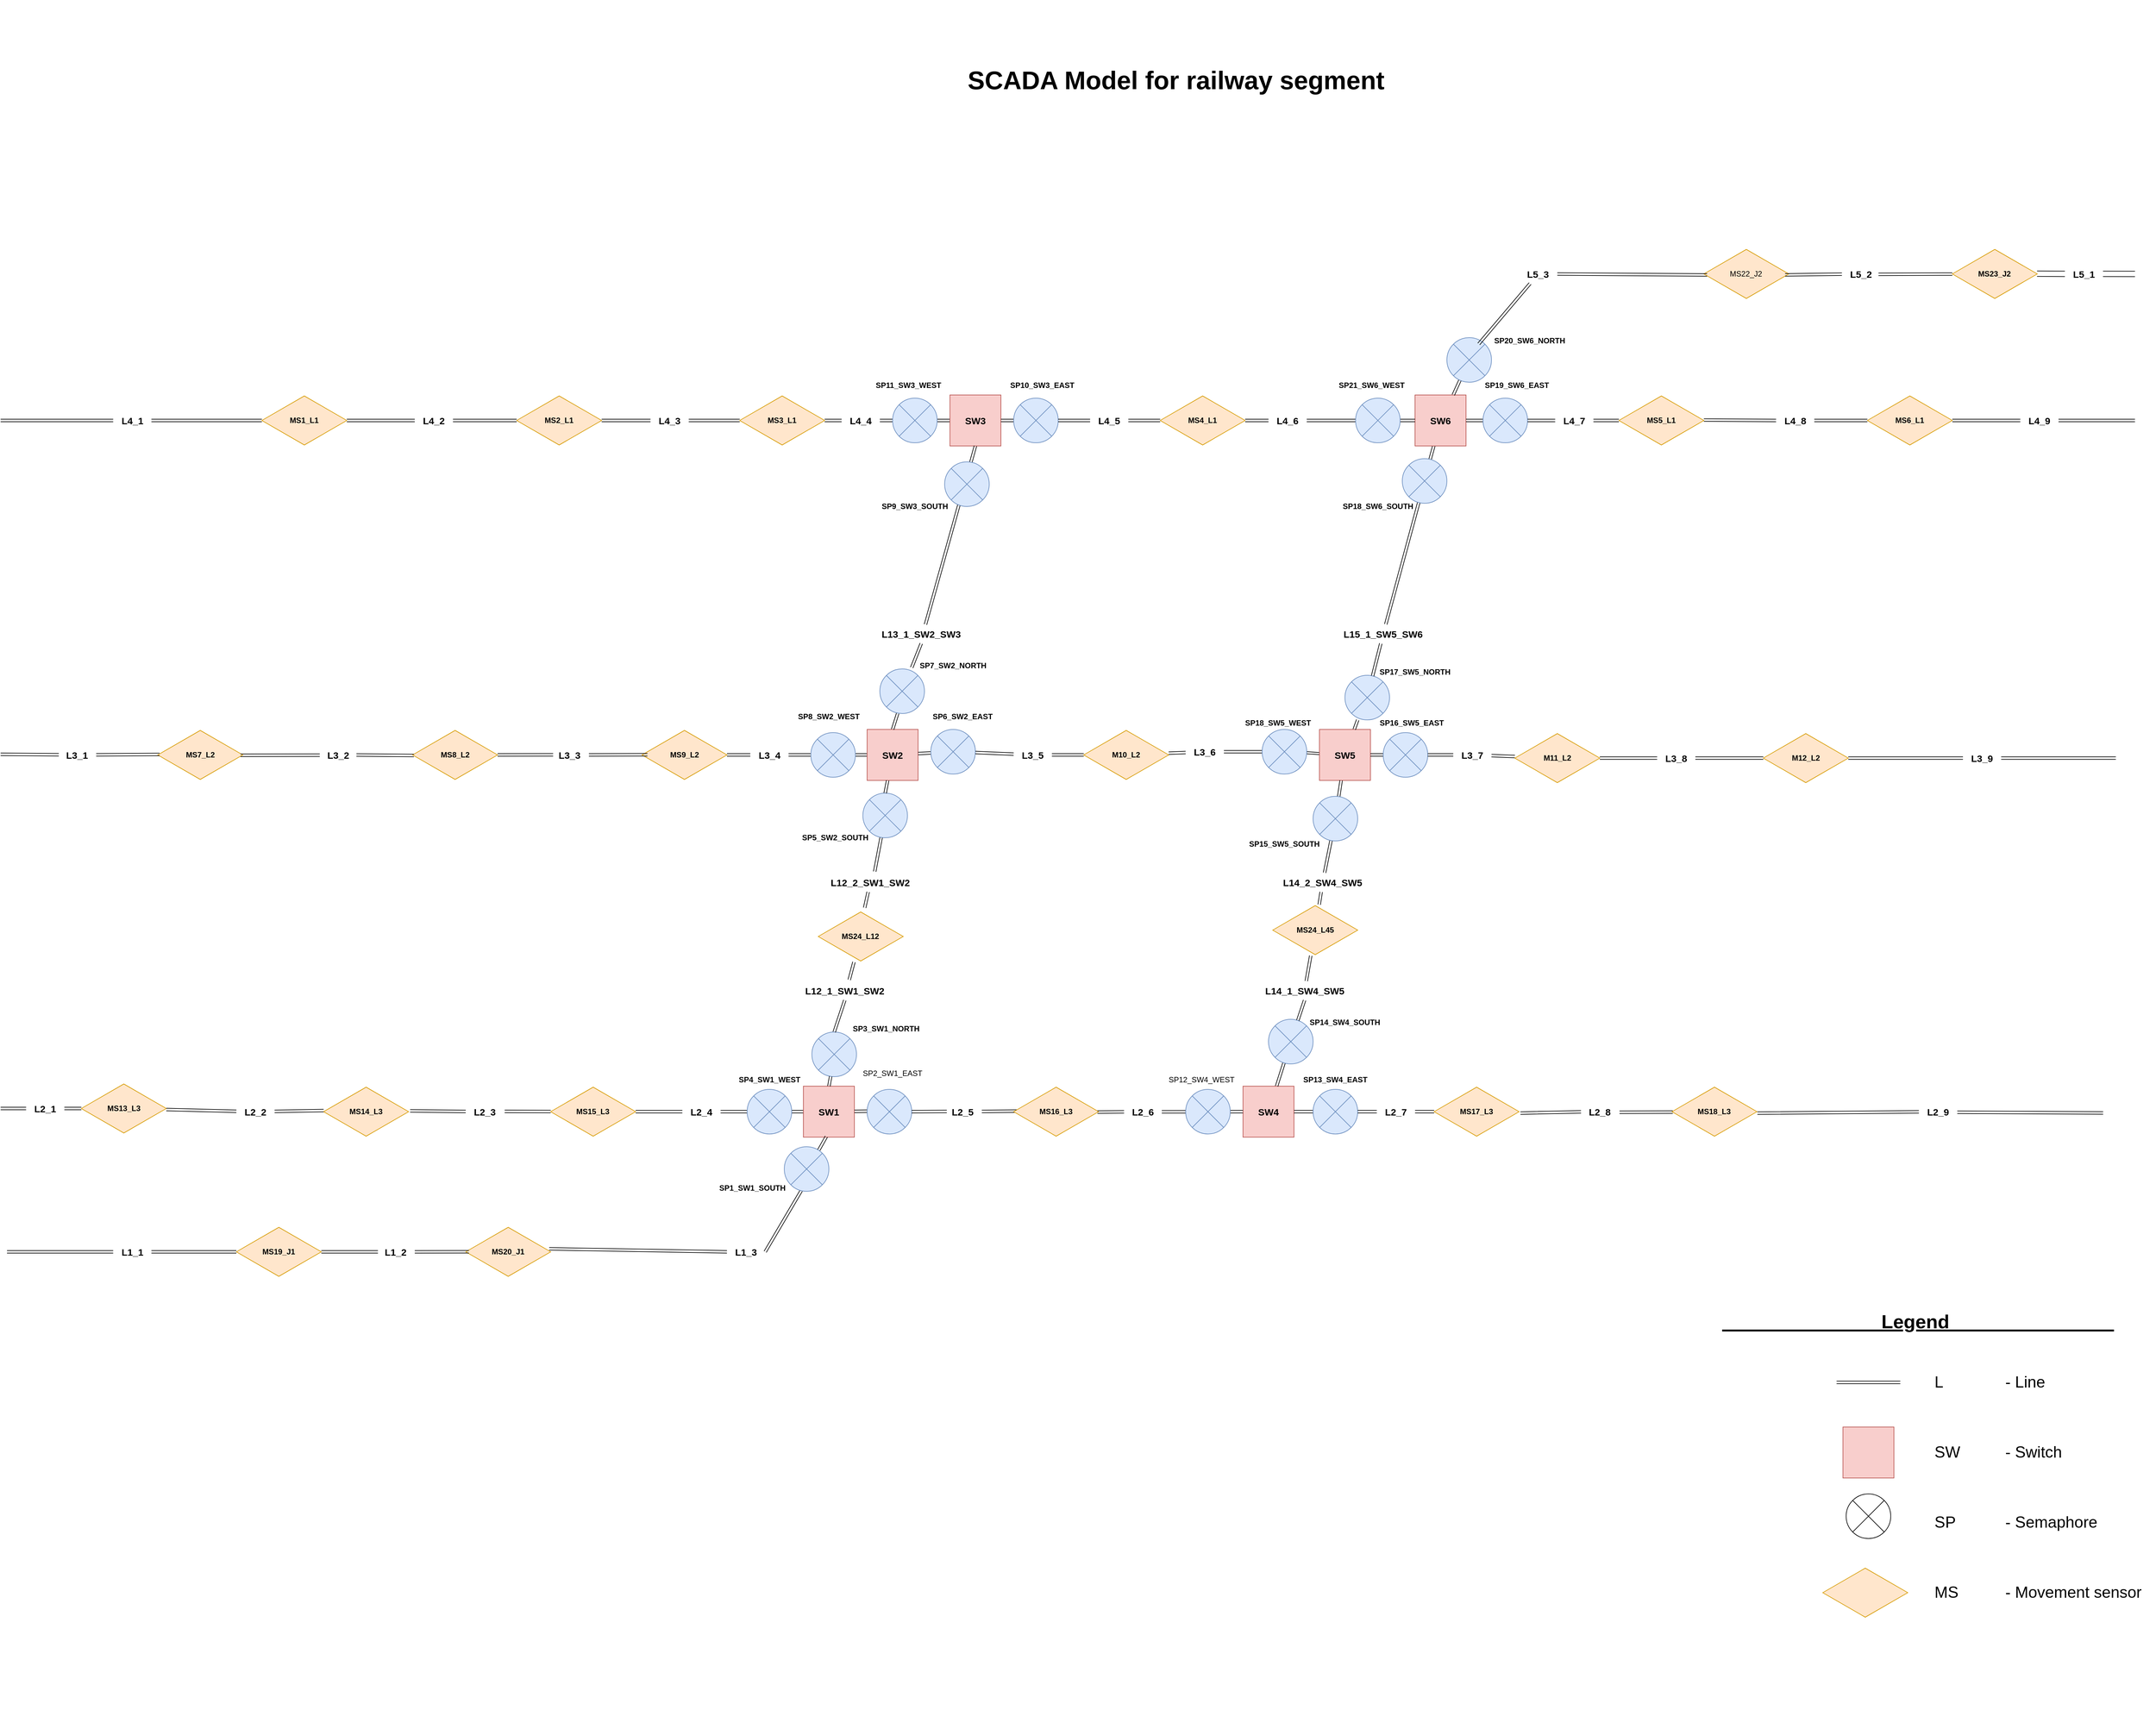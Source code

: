 <mxfile version="24.0.5" type="device">
  <diagram id="yPxyJZ8AM_hMuL3Unpa9" name="simple gitflow">
    <mxGraphModel dx="3709" dy="1671" grid="1" gridSize="10" guides="1" tooltips="1" connect="1" arrows="1" fold="1" page="1" pageScale="1" pageWidth="1100" pageHeight="850" math="0" shadow="0">
      <root>
        <mxCell id="0" />
        <mxCell id="1" parent="0" />
        <mxCell id="pkGze3YQsq-xrmIJsWhv-1" value="" style="shape=link;html=1;rounded=0;" parent="1" edge="1" source="GAUOLHCDLPHEOuQpr5a8-228">
          <mxGeometry width="100" relative="1" as="geometry">
            <mxPoint x="370" y="-50" as="sourcePoint" />
            <mxPoint x="2150" y="-50" as="targetPoint" />
          </mxGeometry>
        </mxCell>
        <mxCell id="pkGze3YQsq-xrmIJsWhv-2" value="" style="shape=link;html=1;rounded=0;" parent="1" source="GAUOLHCDLPHEOuQpr5a8-216" edge="1">
          <mxGeometry width="100" relative="1" as="geometry">
            <mxPoint x="-360" y="480" as="sourcePoint" />
            <mxPoint x="2120" y="480" as="targetPoint" />
          </mxGeometry>
        </mxCell>
        <mxCell id="pkGze3YQsq-xrmIJsWhv-3" value="" style="shape=link;html=1;rounded=0;exitX=1.005;exitY=0.528;exitDx=0;exitDy=0;exitPerimeter=0;" parent="1" source="GAUOLHCDLPHEOuQpr5a8-202" edge="1">
          <mxGeometry width="100" relative="1" as="geometry">
            <mxPoint x="-380" y="1035" as="sourcePoint" />
            <mxPoint x="2100" y="1037" as="targetPoint" />
          </mxGeometry>
        </mxCell>
        <mxCell id="pkGze3YQsq-xrmIJsWhv-26" value="" style="shape=link;html=1;rounded=0;" parent="1" source="GAUOLHCDLPHEOuQpr5a8-107" edge="1">
          <mxGeometry width="100" relative="1" as="geometry">
            <mxPoint x="-850" y="-50" as="sourcePoint" />
            <mxPoint x="290" y="-50" as="targetPoint" />
          </mxGeometry>
        </mxCell>
        <mxCell id="pkGze3YQsq-xrmIJsWhv-27" value="&lt;b&gt;&lt;font style=&quot;font-size: 15px;&quot;&gt;SW3&lt;/font&gt;&lt;/b&gt;" style="whiteSpace=wrap;html=1;aspect=fixed;fillColor=#f8cecc;strokeColor=#b85450;" parent="1" vertex="1">
          <mxGeometry x="290" y="-90" width="80" height="80" as="geometry" />
        </mxCell>
        <mxCell id="pkGze3YQsq-xrmIJsWhv-31" value="" style="shape=link;html=1;rounded=0;" parent="1" target="pkGze3YQsq-xrmIJsWhv-30" edge="1" source="GAUOLHCDLPHEOuQpr5a8-88">
          <mxGeometry width="100" relative="1" as="geometry">
            <mxPoint x="-1190" y="470" as="sourcePoint" />
            <mxPoint x="1520" y="480" as="targetPoint" />
          </mxGeometry>
        </mxCell>
        <mxCell id="pkGze3YQsq-xrmIJsWhv-30" value="&lt;b&gt;&lt;font style=&quot;font-size: 15px;&quot;&gt;SW2&lt;/font&gt;&lt;/b&gt;" style="whiteSpace=wrap;html=1;aspect=fixed;fillColor=#f8cecc;strokeColor=#b85450;" parent="1" vertex="1">
          <mxGeometry x="160" y="435" width="80" height="80" as="geometry" />
        </mxCell>
        <mxCell id="pkGze3YQsq-xrmIJsWhv-33" value="" style="shape=link;html=1;rounded=0;" parent="1" target="pkGze3YQsq-xrmIJsWhv-32" edge="1" source="GAUOLHCDLPHEOuQpr5a8-82">
          <mxGeometry width="100" relative="1" as="geometry">
            <mxPoint x="-1010" y="1035" as="sourcePoint" />
            <mxPoint x="1500" y="1035" as="targetPoint" />
          </mxGeometry>
        </mxCell>
        <mxCell id="pkGze3YQsq-xrmIJsWhv-32" value="&lt;font style=&quot;font-size: 15px;&quot;&gt;&lt;b&gt;SW1&lt;/b&gt;&lt;/font&gt;" style="whiteSpace=wrap;html=1;aspect=fixed;fillColor=#f8cecc;strokeColor=#b85450;" parent="1" vertex="1">
          <mxGeometry x="60" y="995" width="80" height="80" as="geometry" />
        </mxCell>
        <mxCell id="pkGze3YQsq-xrmIJsWhv-35" value="" style="shape=link;html=1;rounded=0;" parent="1" target="pkGze3YQsq-xrmIJsWhv-34" edge="1" source="GAUOLHCDLPHEOuQpr5a8-143">
          <mxGeometry width="100" relative="1" as="geometry">
            <mxPoint x="810" y="570" as="sourcePoint" />
            <mxPoint x="1550" as="targetPoint" />
            <Array as="points" />
          </mxGeometry>
        </mxCell>
        <mxCell id="pkGze3YQsq-xrmIJsWhv-34" value="&lt;b&gt;&lt;font style=&quot;font-size: 15px;&quot;&gt;SW6&lt;/font&gt;&lt;/b&gt;" style="whiteSpace=wrap;html=1;aspect=fixed;fillColor=#f8cecc;strokeColor=#b85450;" parent="1" vertex="1">
          <mxGeometry x="1020" y="-90" width="80" height="80" as="geometry" />
        </mxCell>
        <mxCell id="pkGze3YQsq-xrmIJsWhv-37" value="" style="shape=link;html=1;rounded=0;width=3.333;" parent="1" source="GAUOLHCDLPHEOuQpr5a8-122" target="pkGze3YQsq-xrmIJsWhv-36" edge="1">
          <mxGeometry width="100" relative="1" as="geometry">
            <mxPoint x="240" y="475" as="sourcePoint" />
            <mxPoint x="1520" y="480" as="targetPoint" />
          </mxGeometry>
        </mxCell>
        <mxCell id="pkGze3YQsq-xrmIJsWhv-36" value="&lt;b&gt;&lt;font style=&quot;font-size: 15px;&quot;&gt;SW5&lt;/font&gt;&lt;/b&gt;" style="whiteSpace=wrap;html=1;aspect=fixed;fillColor=#f8cecc;strokeColor=#b85450;" parent="1" vertex="1">
          <mxGeometry x="870" y="435" width="80" height="80" as="geometry" />
        </mxCell>
        <mxCell id="pkGze3YQsq-xrmIJsWhv-39" value="" style="shape=link;html=1;rounded=0;entryX=0.085;entryY=0.488;entryDx=0;entryDy=0;entryPerimeter=0;" parent="1" source="GAUOLHCDLPHEOuQpr5a8-197" target="GAUOLHCDLPHEOuQpr5a8-27" edge="1">
          <mxGeometry width="100" relative="1" as="geometry">
            <mxPoint x="100" y="1035" as="sourcePoint" />
            <mxPoint x="1500" y="1035" as="targetPoint" />
          </mxGeometry>
        </mxCell>
        <mxCell id="pkGze3YQsq-xrmIJsWhv-49" value="" style="shape=link;html=1;rounded=0;" parent="1" target="pkGze3YQsq-xrmIJsWhv-48" edge="1" source="GAUOLHCDLPHEOuQpr5a8-218">
          <mxGeometry width="100" relative="1" as="geometry">
            <mxPoint x="-1200" y="-50" as="sourcePoint" />
            <mxPoint x="290" y="-50" as="targetPoint" />
          </mxGeometry>
        </mxCell>
        <mxCell id="pkGze3YQsq-xrmIJsWhv-48" value="&lt;b&gt;MS1_L1&lt;/b&gt;" style="html=1;whiteSpace=wrap;aspect=fixed;shape=isoRectangle;fillColor=#ffe6cc;strokeColor=#d79b00;" parent="1" vertex="1">
          <mxGeometry x="-790" y="-90" width="133.33" height="80" as="geometry" />
        </mxCell>
        <mxCell id="pkGze3YQsq-xrmIJsWhv-51" value="" style="shape=link;html=1;rounded=0;" parent="1" source="GAUOLHCDLPHEOuQpr5a8-63" target="pkGze3YQsq-xrmIJsWhv-50" edge="1">
          <mxGeometry width="100" relative="1" as="geometry">
            <mxPoint x="-657" y="-50" as="sourcePoint" />
            <mxPoint x="290" y="-50" as="targetPoint" />
          </mxGeometry>
        </mxCell>
        <mxCell id="pkGze3YQsq-xrmIJsWhv-50" value="&lt;b&gt;MS2_L1&lt;/b&gt;" style="html=1;whiteSpace=wrap;aspect=fixed;shape=isoRectangle;fillColor=#ffe6cc;strokeColor=#d79b00;" parent="1" vertex="1">
          <mxGeometry x="-390" y="-90" width="133.33" height="80" as="geometry" />
        </mxCell>
        <mxCell id="pkGze3YQsq-xrmIJsWhv-53" value="" style="shape=link;html=1;rounded=0;" parent="1" source="GAUOLHCDLPHEOuQpr5a8-220" target="pkGze3YQsq-xrmIJsWhv-52" edge="1">
          <mxGeometry width="100" relative="1" as="geometry">
            <mxPoint x="-377" y="-50" as="sourcePoint" />
            <mxPoint x="290" y="-50" as="targetPoint" />
          </mxGeometry>
        </mxCell>
        <mxCell id="pkGze3YQsq-xrmIJsWhv-52" value="&lt;b&gt;MS3_L1&lt;/b&gt;" style="html=1;whiteSpace=wrap;aspect=fixed;shape=isoRectangle;fillColor=#ffe6cc;strokeColor=#d79b00;" parent="1" vertex="1">
          <mxGeometry x="-40" y="-90" width="133.33" height="80" as="geometry" />
        </mxCell>
        <mxCell id="pkGze3YQsq-xrmIJsWhv-54" value="&lt;b&gt;MS7_L2&lt;/b&gt;" style="html=1;whiteSpace=wrap;aspect=fixed;shape=isoRectangle;fillColor=#ffe6cc;strokeColor=#d79b00;" parent="1" vertex="1">
          <mxGeometry x="-953.33" y="435" width="133.33" height="80" as="geometry" />
        </mxCell>
        <mxCell id="pkGze3YQsq-xrmIJsWhv-55" value="&lt;b&gt;MS8_L2&lt;/b&gt;" style="html=1;whiteSpace=wrap;aspect=fixed;shape=isoRectangle;fillColor=#ffe6cc;strokeColor=#d79b00;" parent="1" vertex="1">
          <mxGeometry x="-553.33" y="435" width="133.33" height="80" as="geometry" />
        </mxCell>
        <mxCell id="GAUOLHCDLPHEOuQpr5a8-2" value="" style="shape=link;html=1;rounded=0;" edge="1" parent="1" source="GAUOLHCDLPHEOuQpr5a8-224" target="GAUOLHCDLPHEOuQpr5a8-1">
          <mxGeometry width="100" relative="1" as="geometry">
            <mxPoint x="370" y="-50" as="sourcePoint" />
            <mxPoint x="1550" y="-50" as="targetPoint" />
          </mxGeometry>
        </mxCell>
        <mxCell id="GAUOLHCDLPHEOuQpr5a8-1" value="&lt;b&gt;MS4_L1&lt;/b&gt;" style="html=1;whiteSpace=wrap;aspect=fixed;shape=isoRectangle;fillColor=#ffe6cc;strokeColor=#d79b00;" vertex="1" parent="1">
          <mxGeometry x="620" y="-90" width="133.33" height="80" as="geometry" />
        </mxCell>
        <mxCell id="GAUOLHCDLPHEOuQpr5a8-3" value="&lt;b&gt;MS5_L1&lt;/b&gt;" style="html=1;whiteSpace=wrap;aspect=fixed;shape=isoRectangle;fillColor=#ffe6cc;strokeColor=#d79b00;" vertex="1" parent="1">
          <mxGeometry x="1340" y="-90" width="133.33" height="80" as="geometry" />
        </mxCell>
        <mxCell id="GAUOLHCDLPHEOuQpr5a8-5" value="" style="shape=link;html=1;rounded=0;entryX=0;entryY=0.5;entryDx=0;entryDy=0;" edge="1" parent="1" source="GAUOLHCDLPHEOuQpr5a8-141" target="pkGze3YQsq-xrmIJsWhv-34">
          <mxGeometry width="100" relative="1" as="geometry">
            <mxPoint x="753" y="-50" as="sourcePoint" />
            <mxPoint x="1010" y="-50" as="targetPoint" />
          </mxGeometry>
        </mxCell>
        <mxCell id="GAUOLHCDLPHEOuQpr5a8-4" value="&lt;b&gt;MS6_L1&lt;/b&gt;" style="html=1;whiteSpace=wrap;aspect=fixed;shape=isoRectangle;fillColor=#ffe6cc;strokeColor=#d79b00;" vertex="1" parent="1">
          <mxGeometry x="1730" y="-90" width="133.33" height="80" as="geometry" />
        </mxCell>
        <mxCell id="GAUOLHCDLPHEOuQpr5a8-7" value="" style="shape=link;html=1;rounded=0;entryX=0;entryY=0.5;entryDx=0;entryDy=0;entryPerimeter=0;" edge="1" parent="1" source="GAUOLHCDLPHEOuQpr5a8-66" target="GAUOLHCDLPHEOuQpr5a8-4">
          <mxGeometry width="100" relative="1" as="geometry">
            <mxPoint x="1473.33" y="-50.62" as="sourcePoint" />
            <mxPoint x="1630.33" y="-50.62" as="targetPoint" />
          </mxGeometry>
        </mxCell>
        <mxCell id="GAUOLHCDLPHEOuQpr5a8-8" value="" style="shape=link;html=1;rounded=0;exitX=1;exitY=0.5;exitDx=0;exitDy=0;" edge="1" parent="1" source="GAUOLHCDLPHEOuQpr5a8-226">
          <mxGeometry width="100" relative="1" as="geometry">
            <mxPoint x="1110" y="-50.62" as="sourcePoint" />
            <mxPoint x="1340" y="-50" as="targetPoint" />
          </mxGeometry>
        </mxCell>
        <mxCell id="GAUOLHCDLPHEOuQpr5a8-10" value="" style="shape=link;html=1;rounded=0;" edge="1" parent="1" source="GAUOLHCDLPHEOuQpr5a8-210" target="GAUOLHCDLPHEOuQpr5a8-9">
          <mxGeometry width="100" relative="1" as="geometry">
            <mxPoint x="240" y="475" as="sourcePoint" />
            <mxPoint x="870" y="480" as="targetPoint" />
          </mxGeometry>
        </mxCell>
        <mxCell id="GAUOLHCDLPHEOuQpr5a8-9" value="&lt;b&gt;M10_L2&lt;/b&gt;" style="html=1;whiteSpace=wrap;aspect=fixed;shape=isoRectangle;fillColor=#ffe6cc;strokeColor=#d79b00;" vertex="1" parent="1">
          <mxGeometry x="500" y="435" width="133.33" height="80" as="geometry" />
        </mxCell>
        <mxCell id="GAUOLHCDLPHEOuQpr5a8-12" value="" style="shape=link;html=1;rounded=0;" edge="1" parent="1" source="GAUOLHCDLPHEOuQpr5a8-214" target="GAUOLHCDLPHEOuQpr5a8-11">
          <mxGeometry width="100" relative="1" as="geometry">
            <mxPoint x="950" y="480" as="sourcePoint" />
            <mxPoint x="1990" y="480" as="targetPoint" />
          </mxGeometry>
        </mxCell>
        <mxCell id="GAUOLHCDLPHEOuQpr5a8-11" value="&lt;b&gt;M11_L2&lt;/b&gt;" style="html=1;whiteSpace=wrap;aspect=fixed;shape=isoRectangle;fillColor=#ffe6cc;strokeColor=#d79b00;" vertex="1" parent="1">
          <mxGeometry x="1176.67" y="440" width="133.33" height="80" as="geometry" />
        </mxCell>
        <mxCell id="GAUOLHCDLPHEOuQpr5a8-14" value="" style="shape=link;html=1;rounded=0;" edge="1" parent="1" source="GAUOLHCDLPHEOuQpr5a8-69" target="GAUOLHCDLPHEOuQpr5a8-13">
          <mxGeometry width="100" relative="1" as="geometry">
            <mxPoint x="1353" y="480" as="sourcePoint" />
            <mxPoint x="1990" y="480" as="targetPoint" />
          </mxGeometry>
        </mxCell>
        <mxCell id="GAUOLHCDLPHEOuQpr5a8-13" value="&lt;b&gt;M12_L2&lt;/b&gt;" style="html=1;whiteSpace=wrap;aspect=fixed;shape=isoRectangle;fillColor=#ffe6cc;strokeColor=#d79b00;" vertex="1" parent="1">
          <mxGeometry x="1566.67" y="440" width="133.33" height="80" as="geometry" />
        </mxCell>
        <mxCell id="GAUOLHCDLPHEOuQpr5a8-16" value="&lt;b&gt;MS14_L3&lt;/b&gt;" style="html=1;whiteSpace=wrap;aspect=fixed;shape=isoRectangle;fillColor=#ffe6cc;strokeColor=#d79b00;" vertex="1" parent="1">
          <mxGeometry x="-693" y="995" width="133.33" height="80" as="geometry" />
        </mxCell>
        <mxCell id="GAUOLHCDLPHEOuQpr5a8-18" value="" style="shape=link;html=1;rounded=0;" edge="1" parent="1" source="GAUOLHCDLPHEOuQpr5a8-188" target="GAUOLHCDLPHEOuQpr5a8-15">
          <mxGeometry width="100" relative="1" as="geometry">
            <mxPoint x="-1200" y="1030" as="sourcePoint" />
            <mxPoint x="20" y="1035" as="targetPoint" />
          </mxGeometry>
        </mxCell>
        <mxCell id="GAUOLHCDLPHEOuQpr5a8-15" value="&lt;b&gt;MS13_L3&lt;/b&gt;" style="html=1;whiteSpace=wrap;aspect=fixed;shape=isoRectangle;fillColor=#ffe6cc;strokeColor=#d79b00;" vertex="1" parent="1">
          <mxGeometry x="-1073.33" y="990" width="133.33" height="80" as="geometry" />
        </mxCell>
        <mxCell id="pkGze3YQsq-xrmIJsWhv-56" value="&lt;b&gt;MS9_L2&lt;/b&gt;" style="html=1;whiteSpace=wrap;aspect=fixed;shape=isoRectangle;fillColor=#ffe6cc;strokeColor=#d79b00;" parent="1" vertex="1">
          <mxGeometry x="-193.33" y="435" width="133.33" height="80" as="geometry" />
        </mxCell>
        <mxCell id="GAUOLHCDLPHEOuQpr5a8-21" value="" style="shape=link;html=1;rounded=0;entryX=0.015;entryY=0.511;entryDx=0;entryDy=0;entryPerimeter=0;exitX=0.974;exitY=0.506;exitDx=0;exitDy=0;exitPerimeter=0;" edge="1" parent="1" source="GAUOLHCDLPHEOuQpr5a8-67" target="pkGze3YQsq-xrmIJsWhv-55">
          <mxGeometry width="100" relative="1" as="geometry">
            <mxPoint x="-780" y="480" as="sourcePoint" />
            <mxPoint x="-680" y="480" as="targetPoint" />
          </mxGeometry>
        </mxCell>
        <mxCell id="GAUOLHCDLPHEOuQpr5a8-22" value="" style="shape=link;html=1;rounded=0;entryX=0.021;entryY=0.49;entryDx=0;entryDy=0;entryPerimeter=0;" edge="1" parent="1" source="GAUOLHCDLPHEOuQpr5a8-204" target="pkGze3YQsq-xrmIJsWhv-54">
          <mxGeometry width="100" relative="1" as="geometry">
            <mxPoint x="-1200" y="474" as="sourcePoint" />
            <mxPoint x="-942" y="479" as="targetPoint" />
          </mxGeometry>
        </mxCell>
        <mxCell id="GAUOLHCDLPHEOuQpr5a8-23" value="" style="shape=link;html=1;rounded=0;entryX=0.064;entryY=0.497;entryDx=0;entryDy=0;entryPerimeter=0;" edge="1" parent="1" source="GAUOLHCDLPHEOuQpr5a8-206" target="pkGze3YQsq-xrmIJsWhv-56">
          <mxGeometry width="100" relative="1" as="geometry">
            <mxPoint x="-390" y="480" as="sourcePoint" />
            <mxPoint x="-290" y="480" as="targetPoint" />
          </mxGeometry>
        </mxCell>
        <mxCell id="GAUOLHCDLPHEOuQpr5a8-24" value="" style="shape=link;html=1;rounded=0;exitX=1.018;exitY=0.484;exitDx=0;exitDy=0;exitPerimeter=0;" edge="1" parent="1" source="GAUOLHCDLPHEOuQpr5a8-190" target="GAUOLHCDLPHEOuQpr5a8-17">
          <mxGeometry width="100" relative="1" as="geometry">
            <mxPoint x="-940" y="1035" as="sourcePoint" />
            <mxPoint x="20" y="1035" as="targetPoint" />
          </mxGeometry>
        </mxCell>
        <mxCell id="GAUOLHCDLPHEOuQpr5a8-17" value="&lt;b&gt;MS15_L3&lt;/b&gt;" style="html=1;whiteSpace=wrap;aspect=fixed;shape=isoRectangle;fillColor=#ffe6cc;strokeColor=#d79b00;" vertex="1" parent="1">
          <mxGeometry x="-336.66" y="995" width="133.33" height="80" as="geometry" />
        </mxCell>
        <mxCell id="GAUOLHCDLPHEOuQpr5a8-25" value="" style="shape=link;html=1;rounded=0;entryX=0;entryY=0.478;entryDx=0;entryDy=0;entryPerimeter=0;" edge="1" parent="1" source="GAUOLHCDLPHEOuQpr5a8-70" target="GAUOLHCDLPHEOuQpr5a8-16">
          <mxGeometry width="100" relative="1" as="geometry">
            <mxPoint x="-920" y="1035" as="sourcePoint" />
            <mxPoint x="-820" y="1035" as="targetPoint" />
          </mxGeometry>
        </mxCell>
        <mxCell id="GAUOLHCDLPHEOuQpr5a8-26" value="" style="shape=link;html=1;rounded=0;" edge="1" parent="1" target="pkGze3YQsq-xrmIJsWhv-38">
          <mxGeometry width="100" relative="1" as="geometry">
            <mxPoint x="780" y="1035" as="sourcePoint" />
            <mxPoint x="992" y="735" as="targetPoint" />
            <Array as="points" />
          </mxGeometry>
        </mxCell>
        <mxCell id="pkGze3YQsq-xrmIJsWhv-38" value="&lt;b&gt;&lt;font style=&quot;font-size: 15px;&quot;&gt;SW4&lt;/font&gt;&lt;/b&gt;" style="whiteSpace=wrap;html=1;aspect=fixed;fillColor=#f8cecc;strokeColor=#b85450;" parent="1" vertex="1">
          <mxGeometry x="750" y="995" width="80" height="80" as="geometry" />
        </mxCell>
        <mxCell id="GAUOLHCDLPHEOuQpr5a8-27" value="&lt;b&gt;MS16_L3&lt;/b&gt;" style="html=1;whiteSpace=wrap;aspect=fixed;shape=isoRectangle;fillColor=#ffe6cc;strokeColor=#d79b00;" vertex="1" parent="1">
          <mxGeometry x="390.0" y="995" width="133.33" height="80" as="geometry" />
        </mxCell>
        <mxCell id="GAUOLHCDLPHEOuQpr5a8-29" value="" style="shape=link;html=1;rounded=0;" edge="1" parent="1" source="GAUOLHCDLPHEOuQpr5a8-199" target="GAUOLHCDLPHEOuQpr5a8-28">
          <mxGeometry width="100" relative="1" as="geometry">
            <mxPoint x="830" y="1035" as="sourcePoint" />
            <mxPoint x="1980" y="1035" as="targetPoint" />
          </mxGeometry>
        </mxCell>
        <mxCell id="GAUOLHCDLPHEOuQpr5a8-28" value="&lt;b&gt;MS17_L3&lt;/b&gt;" style="html=1;whiteSpace=wrap;aspect=fixed;shape=isoRectangle;fillColor=#ffe6cc;strokeColor=#d79b00;" vertex="1" parent="1">
          <mxGeometry x="1050" y="995" width="133.33" height="80" as="geometry" />
        </mxCell>
        <mxCell id="GAUOLHCDLPHEOuQpr5a8-30" value="&lt;b&gt;MS18_L3&lt;/b&gt;" style="html=1;whiteSpace=wrap;aspect=fixed;shape=isoRectangle;fillColor=#ffe6cc;strokeColor=#d79b00;" vertex="1" parent="1">
          <mxGeometry x="1423.34" y="995" width="133.33" height="80" as="geometry" />
        </mxCell>
        <mxCell id="GAUOLHCDLPHEOuQpr5a8-31" value="&lt;b&gt;MS20_J1&lt;/b&gt;" style="html=1;whiteSpace=wrap;aspect=fixed;shape=isoRectangle;fillColor=#ffe6cc;strokeColor=#d79b00;" vertex="1" parent="1">
          <mxGeometry x="-469.99" y="1215" width="133.33" height="80" as="geometry" />
        </mxCell>
        <mxCell id="GAUOLHCDLPHEOuQpr5a8-35" value="&lt;b&gt;MS19_J1&lt;/b&gt;" style="html=1;whiteSpace=wrap;aspect=fixed;shape=isoRectangle;fillColor=#ffe6cc;strokeColor=#d79b00;" vertex="1" parent="1">
          <mxGeometry x="-830.0" y="1215" width="133.33" height="80" as="geometry" />
        </mxCell>
        <mxCell id="GAUOLHCDLPHEOuQpr5a8-38" value="" style="shape=link;html=1;rounded=0;" edge="1" parent="1" source="GAUOLHCDLPHEOuQpr5a8-73" target="GAUOLHCDLPHEOuQpr5a8-35">
          <mxGeometry width="100" relative="1" as="geometry">
            <mxPoint x="-1190" y="1255" as="sourcePoint" />
            <mxPoint x="-826.33" y="1260" as="targetPoint" />
          </mxGeometry>
        </mxCell>
        <mxCell id="GAUOLHCDLPHEOuQpr5a8-39" value="" style="shape=link;html=1;rounded=0;entryX=0.037;entryY=0.498;entryDx=0;entryDy=0;entryPerimeter=0;" edge="1" parent="1" source="GAUOLHCDLPHEOuQpr5a8-182" target="GAUOLHCDLPHEOuQpr5a8-31">
          <mxGeometry width="100" relative="1" as="geometry">
            <mxPoint x="-660" y="1255" as="sourcePoint" />
            <mxPoint x="-560" y="1255" as="targetPoint" />
          </mxGeometry>
        </mxCell>
        <mxCell id="GAUOLHCDLPHEOuQpr5a8-40" value="&lt;b&gt;MS23_J2&lt;/b&gt;" style="html=1;whiteSpace=wrap;aspect=fixed;shape=isoRectangle;fillColor=#ffe6cc;strokeColor=#d79b00;" vertex="1" parent="1">
          <mxGeometry x="1863.33" y="-320" width="133.33" height="80" as="geometry" />
        </mxCell>
        <mxCell id="GAUOLHCDLPHEOuQpr5a8-41" value="MS22_J2" style="html=1;whiteSpace=wrap;aspect=fixed;shape=isoRectangle;fillColor=#ffe6cc;strokeColor=#d79b00;" vertex="1" parent="1">
          <mxGeometry x="1473.33" y="-320" width="133.33" height="80" as="geometry" />
        </mxCell>
        <mxCell id="GAUOLHCDLPHEOuQpr5a8-45" value="" style="shape=link;html=1;rounded=0;exitX=0.997;exitY=0.495;exitDx=0;exitDy=0;exitPerimeter=0;width=-8.462;" edge="1" parent="1" source="GAUOLHCDLPHEOuQpr5a8-234">
          <mxGeometry width="100" relative="1" as="geometry">
            <mxPoint x="2060" y="-270.77" as="sourcePoint" />
            <mxPoint x="2150" y="-280" as="targetPoint" />
          </mxGeometry>
        </mxCell>
        <mxCell id="GAUOLHCDLPHEOuQpr5a8-46" value="" style="shape=link;html=1;rounded=0;exitX=0.957;exitY=0.519;exitDx=0;exitDy=0;exitPerimeter=0;" edge="1" parent="1" source="GAUOLHCDLPHEOuQpr5a8-74" target="GAUOLHCDLPHEOuQpr5a8-40">
          <mxGeometry width="100" relative="1" as="geometry">
            <mxPoint x="1680" y="-290" as="sourcePoint" />
            <mxPoint x="1780" y="-290" as="targetPoint" />
          </mxGeometry>
        </mxCell>
        <mxCell id="GAUOLHCDLPHEOuQpr5a8-48" value="" style="shape=link;html=1;rounded=0;exitX=0.546;exitY=-0.063;exitDx=0;exitDy=0;exitPerimeter=0;" edge="1" parent="1" source="GAUOLHCDLPHEOuQpr5a8-241" target="GAUOLHCDLPHEOuQpr5a8-87">
          <mxGeometry width="100" relative="1" as="geometry">
            <mxPoint x="170" y="680" as="sourcePoint" />
            <mxPoint x="270" y="680" as="targetPoint" />
          </mxGeometry>
        </mxCell>
        <mxCell id="GAUOLHCDLPHEOuQpr5a8-49" value="" style="shape=link;html=1;rounded=0;entryX=0.5;entryY=1;entryDx=0;entryDy=0;exitX=0.544;exitY=0.011;exitDx=0;exitDy=0;exitPerimeter=0;" edge="1" parent="1" source="GAUOLHCDLPHEOuQpr5a8-78" target="pkGze3YQsq-xrmIJsWhv-27">
          <mxGeometry width="100" relative="1" as="geometry">
            <mxPoint x="190" y="260" as="sourcePoint" />
            <mxPoint x="290" y="260" as="targetPoint" />
          </mxGeometry>
        </mxCell>
        <mxCell id="GAUOLHCDLPHEOuQpr5a8-50" value="" style="shape=link;html=1;rounded=0;entryX=0.379;entryY=0.987;entryDx=0;entryDy=0;exitX=1;exitY=0.5;exitDx=0;exitDy=0;entryPerimeter=0;" edge="1" parent="1" source="GAUOLHCDLPHEOuQpr5a8-184" target="GAUOLHCDLPHEOuQpr5a8-81">
          <mxGeometry width="100" relative="1" as="geometry">
            <mxPoint x="-150" y="1240" as="sourcePoint" />
            <mxPoint x="-20" y="1260" as="targetPoint" />
            <Array as="points" />
          </mxGeometry>
        </mxCell>
        <mxCell id="GAUOLHCDLPHEOuQpr5a8-51" value="" style="shape=link;html=1;rounded=0;exitX=0.986;exitY=0.508;exitDx=0;exitDy=0;exitPerimeter=0;" edge="1" parent="1" source="GAUOLHCDLPHEOuQpr5a8-71" target="pkGze3YQsq-xrmIJsWhv-38">
          <mxGeometry width="100" relative="1" as="geometry">
            <mxPoint x="570" y="1050" as="sourcePoint" />
            <mxPoint x="670" y="1050" as="targetPoint" />
          </mxGeometry>
        </mxCell>
        <mxCell id="GAUOLHCDLPHEOuQpr5a8-52" value="" style="shape=link;html=1;rounded=0;exitX=1.016;exitY=0.528;exitDx=0;exitDy=0;exitPerimeter=0;entryX=0.009;entryY=0.508;entryDx=0;entryDy=0;entryPerimeter=0;" edge="1" parent="1" source="GAUOLHCDLPHEOuQpr5a8-72" target="GAUOLHCDLPHEOuQpr5a8-30">
          <mxGeometry width="100" relative="1" as="geometry">
            <mxPoint x="1270" y="1040" as="sourcePoint" />
            <mxPoint x="1370" y="1040" as="targetPoint" />
          </mxGeometry>
        </mxCell>
        <mxCell id="GAUOLHCDLPHEOuQpr5a8-81" value="" style="shape=sumEllipse;perimeter=ellipsePerimeter;whiteSpace=wrap;html=1;backgroundOutline=1;fillColor=#dae8fc;strokeColor=#6c8ebf;" vertex="1" parent="1">
          <mxGeometry x="30" y="1090" width="70" height="70" as="geometry" />
        </mxCell>
        <mxCell id="GAUOLHCDLPHEOuQpr5a8-83" value="" style="shape=link;html=1;rounded=0;" edge="1" parent="1" source="GAUOLHCDLPHEOuQpr5a8-192" target="GAUOLHCDLPHEOuQpr5a8-82">
          <mxGeometry width="100" relative="1" as="geometry">
            <mxPoint x="-203" y="1035" as="sourcePoint" />
            <mxPoint x="60" y="1035" as="targetPoint" />
          </mxGeometry>
        </mxCell>
        <mxCell id="GAUOLHCDLPHEOuQpr5a8-82" value="" style="shape=sumEllipse;perimeter=ellipsePerimeter;whiteSpace=wrap;html=1;backgroundOutline=1;fillColor=#dae8fc;strokeColor=#6c8ebf;" vertex="1" parent="1">
          <mxGeometry x="-28.33" y="1000" width="70" height="70" as="geometry" />
        </mxCell>
        <mxCell id="GAUOLHCDLPHEOuQpr5a8-84" value="" style="shape=sumEllipse;perimeter=ellipsePerimeter;whiteSpace=wrap;html=1;backgroundOutline=1;fillColor=#dae8fc;strokeColor=#6c8ebf;" vertex="1" parent="1">
          <mxGeometry x="73.33" y="910" width="70" height="70" as="geometry" />
        </mxCell>
        <mxCell id="GAUOLHCDLPHEOuQpr5a8-86" value="" style="shape=link;html=1;rounded=0;entryX=0.085;entryY=0.488;entryDx=0;entryDy=0;entryPerimeter=0;" edge="1" parent="1" source="pkGze3YQsq-xrmIJsWhv-32" target="GAUOLHCDLPHEOuQpr5a8-85">
          <mxGeometry width="100" relative="1" as="geometry">
            <mxPoint x="140" y="1035" as="sourcePoint" />
            <mxPoint x="401" y="1034" as="targetPoint" />
          </mxGeometry>
        </mxCell>
        <mxCell id="GAUOLHCDLPHEOuQpr5a8-85" value="" style="shape=sumEllipse;perimeter=ellipsePerimeter;whiteSpace=wrap;html=1;backgroundOutline=1;fillColor=#dae8fc;strokeColor=#6c8ebf;" vertex="1" parent="1">
          <mxGeometry x="160" y="1000" width="70" height="70" as="geometry" />
        </mxCell>
        <mxCell id="GAUOLHCDLPHEOuQpr5a8-87" value="" style="shape=sumEllipse;perimeter=ellipsePerimeter;whiteSpace=wrap;html=1;backgroundOutline=1;fillColor=#dae8fc;strokeColor=#6c8ebf;" vertex="1" parent="1">
          <mxGeometry x="153.33" y="535" width="70" height="70" as="geometry" />
        </mxCell>
        <mxCell id="GAUOLHCDLPHEOuQpr5a8-91" value="" style="shape=link;html=1;rounded=0;" edge="1" parent="1" source="GAUOLHCDLPHEOuQpr5a8-208" target="GAUOLHCDLPHEOuQpr5a8-88">
          <mxGeometry width="100" relative="1" as="geometry">
            <mxPoint x="-60" y="475" as="sourcePoint" />
            <mxPoint x="160" y="475" as="targetPoint" />
          </mxGeometry>
        </mxCell>
        <mxCell id="GAUOLHCDLPHEOuQpr5a8-88" value="" style="shape=sumEllipse;perimeter=ellipsePerimeter;whiteSpace=wrap;html=1;backgroundOutline=1;fillColor=#dae8fc;strokeColor=#6c8ebf;" vertex="1" parent="1">
          <mxGeometry x="71.66" y="440" width="70" height="70" as="geometry" />
        </mxCell>
        <mxCell id="GAUOLHCDLPHEOuQpr5a8-92" value="" style="shape=link;html=1;rounded=0;exitX=0.5;exitY=0;exitDx=0;exitDy=0;" edge="1" parent="1" source="GAUOLHCDLPHEOuQpr5a8-87" target="pkGze3YQsq-xrmIJsWhv-30">
          <mxGeometry width="100" relative="1" as="geometry">
            <mxPoint x="280" y="680" as="sourcePoint" />
            <mxPoint x="380" y="680" as="targetPoint" />
          </mxGeometry>
        </mxCell>
        <mxCell id="GAUOLHCDLPHEOuQpr5a8-93" value="" style="shape=link;html=1;rounded=0;entryX=0.4;entryY=0.997;entryDx=0;entryDy=0;exitX=0.5;exitY=0;exitDx=0;exitDy=0;entryPerimeter=0;" edge="1" parent="1" source="pkGze3YQsq-xrmIJsWhv-30" target="GAUOLHCDLPHEOuQpr5a8-89">
          <mxGeometry width="100" relative="1" as="geometry">
            <mxPoint x="200" y="435" as="sourcePoint" />
            <mxPoint x="310" y="70" as="targetPoint" />
          </mxGeometry>
        </mxCell>
        <mxCell id="GAUOLHCDLPHEOuQpr5a8-89" value="" style="shape=sumEllipse;perimeter=ellipsePerimeter;whiteSpace=wrap;html=1;backgroundOutline=1;fillColor=#dae8fc;strokeColor=#6c8ebf;" vertex="1" parent="1">
          <mxGeometry x="180" y="340" width="70" height="70" as="geometry" />
        </mxCell>
        <mxCell id="GAUOLHCDLPHEOuQpr5a8-95" value="" style="shape=link;html=1;rounded=0;" edge="1" parent="1" source="pkGze3YQsq-xrmIJsWhv-30" target="GAUOLHCDLPHEOuQpr5a8-90">
          <mxGeometry width="100" relative="1" as="geometry">
            <mxPoint x="240" y="475" as="sourcePoint" />
            <mxPoint x="500" y="475" as="targetPoint" />
          </mxGeometry>
        </mxCell>
        <mxCell id="GAUOLHCDLPHEOuQpr5a8-90" value="" style="shape=sumEllipse;perimeter=ellipsePerimeter;whiteSpace=wrap;html=1;backgroundOutline=1;fillColor=#dae8fc;strokeColor=#6c8ebf;" vertex="1" parent="1">
          <mxGeometry x="260.0" y="435" width="70" height="70" as="geometry" />
        </mxCell>
        <mxCell id="GAUOLHCDLPHEOuQpr5a8-96" value="SP2_SW1_EAST" style="text;html=1;align=center;verticalAlign=middle;whiteSpace=wrap;rounded=0;fontStyle=0" vertex="1" parent="1">
          <mxGeometry x="170" y="960" width="60" height="30" as="geometry" />
        </mxCell>
        <mxCell id="GAUOLHCDLPHEOuQpr5a8-97" value="SP4_SW1_WEST" style="text;html=1;align=center;verticalAlign=middle;whiteSpace=wrap;rounded=0;fontStyle=1" vertex="1" parent="1">
          <mxGeometry x="-23.33" y="970" width="60" height="30" as="geometry" />
        </mxCell>
        <mxCell id="GAUOLHCDLPHEOuQpr5a8-99" value="SP3_SW1_NORTH" style="text;html=1;align=center;verticalAlign=middle;whiteSpace=wrap;rounded=0;fontStyle=1" vertex="1" parent="1">
          <mxGeometry x="160" y="890" width="60" height="30" as="geometry" />
        </mxCell>
        <mxCell id="GAUOLHCDLPHEOuQpr5a8-100" value="SP1_SW1_SOUTH" style="text;html=1;align=center;verticalAlign=middle;whiteSpace=wrap;rounded=0;fontStyle=1" vertex="1" parent="1">
          <mxGeometry x="-50" y="1140" width="60" height="30" as="geometry" />
        </mxCell>
        <mxCell id="GAUOLHCDLPHEOuQpr5a8-101" value="SP5_SW2_SOUTH" style="text;html=1;align=center;verticalAlign=middle;whiteSpace=wrap;rounded=0;fontStyle=1" vertex="1" parent="1">
          <mxGeometry x="80" y="590" width="60" height="30" as="geometry" />
        </mxCell>
        <mxCell id="GAUOLHCDLPHEOuQpr5a8-102" value="SP8_SW2_WEST" style="text;html=1;align=center;verticalAlign=middle;whiteSpace=wrap;rounded=0;fontStyle=1" vertex="1" parent="1">
          <mxGeometry x="70" y="400" width="60" height="30" as="geometry" />
        </mxCell>
        <mxCell id="GAUOLHCDLPHEOuQpr5a8-103" value="SP6_SW2_EAST" style="text;html=1;align=center;verticalAlign=middle;whiteSpace=wrap;rounded=0;fontStyle=1" vertex="1" parent="1">
          <mxGeometry x="280" y="400" width="60" height="30" as="geometry" />
        </mxCell>
        <mxCell id="GAUOLHCDLPHEOuQpr5a8-104" value="SP7_SW2_NORTH" style="text;html=1;align=center;verticalAlign=middle;whiteSpace=wrap;rounded=0;fontStyle=1" vertex="1" parent="1">
          <mxGeometry x="265" y="320" width="60" height="30" as="geometry" />
        </mxCell>
        <mxCell id="GAUOLHCDLPHEOuQpr5a8-106" value="" style="shape=sumEllipse;perimeter=ellipsePerimeter;whiteSpace=wrap;html=1;backgroundOutline=1;fillColor=#dae8fc;strokeColor=#6c8ebf;" vertex="1" parent="1">
          <mxGeometry x="281.67" y="15" width="70" height="70" as="geometry" />
        </mxCell>
        <mxCell id="GAUOLHCDLPHEOuQpr5a8-110" value="" style="shape=link;html=1;rounded=0;" edge="1" parent="1" source="GAUOLHCDLPHEOuQpr5a8-222" target="GAUOLHCDLPHEOuQpr5a8-107">
          <mxGeometry width="100" relative="1" as="geometry">
            <mxPoint x="103" y="-50" as="sourcePoint" />
            <mxPoint x="290" y="-50" as="targetPoint" />
          </mxGeometry>
        </mxCell>
        <mxCell id="GAUOLHCDLPHEOuQpr5a8-107" value="" style="shape=sumEllipse;perimeter=ellipsePerimeter;whiteSpace=wrap;html=1;backgroundOutline=1;fillColor=#dae8fc;strokeColor=#6c8ebf;" vertex="1" parent="1">
          <mxGeometry x="200" y="-85" width="70" height="70" as="geometry" />
        </mxCell>
        <mxCell id="GAUOLHCDLPHEOuQpr5a8-111" value="" style="shape=link;html=1;rounded=0;" edge="1" parent="1" target="GAUOLHCDLPHEOuQpr5a8-109">
          <mxGeometry width="100" relative="1" as="geometry">
            <mxPoint x="370" y="-50" as="sourcePoint" />
            <mxPoint x="620" y="-50" as="targetPoint" />
          </mxGeometry>
        </mxCell>
        <mxCell id="GAUOLHCDLPHEOuQpr5a8-109" value="" style="shape=sumEllipse;perimeter=ellipsePerimeter;whiteSpace=wrap;html=1;backgroundOutline=1;fillColor=#dae8fc;strokeColor=#6c8ebf;" vertex="1" parent="1">
          <mxGeometry x="390.0" y="-85" width="70" height="70" as="geometry" />
        </mxCell>
        <mxCell id="GAUOLHCDLPHEOuQpr5a8-112" value="SP9_SW3_SOUTH" style="text;html=1;align=center;verticalAlign=middle;whiteSpace=wrap;rounded=0;fontStyle=1" vertex="1" parent="1">
          <mxGeometry x="205" y="70" width="60" height="30" as="geometry" />
        </mxCell>
        <mxCell id="GAUOLHCDLPHEOuQpr5a8-113" value="SP11_SW3_WEST" style="text;html=1;align=center;verticalAlign=middle;whiteSpace=wrap;rounded=0;fontStyle=1" vertex="1" parent="1">
          <mxGeometry x="195" y="-120" width="60" height="30" as="geometry" />
        </mxCell>
        <mxCell id="GAUOLHCDLPHEOuQpr5a8-114" value="SP10_SW3_EAST" style="text;html=1;align=center;verticalAlign=middle;whiteSpace=wrap;rounded=0;fontStyle=1" vertex="1" parent="1">
          <mxGeometry x="405" y="-120" width="60" height="30" as="geometry" />
        </mxCell>
        <mxCell id="GAUOLHCDLPHEOuQpr5a8-116" value="" style="shape=sumEllipse;perimeter=ellipsePerimeter;whiteSpace=wrap;html=1;backgroundOutline=1;fillColor=#dae8fc;strokeColor=#6c8ebf;" vertex="1" parent="1">
          <mxGeometry x="660" y="1000" width="70" height="70" as="geometry" />
        </mxCell>
        <mxCell id="GAUOLHCDLPHEOuQpr5a8-118" value="SP14_SW4_SOUTH" style="text;html=1;align=center;verticalAlign=middle;whiteSpace=wrap;rounded=0;fontStyle=1" vertex="1" parent="1">
          <mxGeometry x="880" y="880" width="60" height="30" as="geometry" />
        </mxCell>
        <mxCell id="GAUOLHCDLPHEOuQpr5a8-119" value="SP12_SW4_WEST" style="text;html=1;align=center;verticalAlign=middle;whiteSpace=wrap;rounded=0;" vertex="1" parent="1">
          <mxGeometry x="655" y="970" width="60" height="30" as="geometry" />
        </mxCell>
        <mxCell id="GAUOLHCDLPHEOuQpr5a8-120" value="SP13_SW4_EAST" style="text;html=1;align=center;verticalAlign=middle;whiteSpace=wrap;rounded=0;fontStyle=1" vertex="1" parent="1">
          <mxGeometry x="865" y="970" width="60" height="30" as="geometry" />
        </mxCell>
        <mxCell id="GAUOLHCDLPHEOuQpr5a8-125" value="SP15_SW5_SOUTH" style="text;html=1;align=center;verticalAlign=middle;whiteSpace=wrap;rounded=0;fontStyle=1" vertex="1" parent="1">
          <mxGeometry x="785" y="600" width="60" height="30" as="geometry" />
        </mxCell>
        <mxCell id="GAUOLHCDLPHEOuQpr5a8-126" value="SP18_SW5_WEST" style="text;html=1;align=center;verticalAlign=middle;whiteSpace=wrap;rounded=0;fontStyle=1" vertex="1" parent="1">
          <mxGeometry x="775" y="410" width="60" height="30" as="geometry" />
        </mxCell>
        <mxCell id="GAUOLHCDLPHEOuQpr5a8-127" value="SP16_SW5_EAST" style="text;html=1;align=center;verticalAlign=middle;whiteSpace=wrap;rounded=0;fontStyle=1" vertex="1" parent="1">
          <mxGeometry x="985" y="410" width="60" height="30" as="geometry" />
        </mxCell>
        <mxCell id="GAUOLHCDLPHEOuQpr5a8-128" value="SP17_SW5_NORTH" style="text;html=1;align=center;verticalAlign=middle;whiteSpace=wrap;rounded=0;fontStyle=1" vertex="1" parent="1">
          <mxGeometry x="990" y="330" width="60" height="30" as="geometry" />
        </mxCell>
        <mxCell id="GAUOLHCDLPHEOuQpr5a8-129" value="" style="shape=link;html=1;rounded=0;" edge="1" parent="1" source="pkGze3YQsq-xrmIJsWhv-38" target="GAUOLHCDLPHEOuQpr5a8-117">
          <mxGeometry width="100" relative="1" as="geometry">
            <mxPoint x="830" y="1035" as="sourcePoint" />
            <mxPoint x="1050" y="1035" as="targetPoint" />
          </mxGeometry>
        </mxCell>
        <mxCell id="GAUOLHCDLPHEOuQpr5a8-117" value="" style="shape=sumEllipse;perimeter=ellipsePerimeter;whiteSpace=wrap;html=1;backgroundOutline=1;fillColor=#dae8fc;strokeColor=#6c8ebf;" vertex="1" parent="1">
          <mxGeometry x="860" y="1000" width="70" height="70" as="geometry" />
        </mxCell>
        <mxCell id="GAUOLHCDLPHEOuQpr5a8-130" value="" style="shape=link;html=1;rounded=0;" edge="1" parent="1" source="pkGze3YQsq-xrmIJsWhv-36" target="GAUOLHCDLPHEOuQpr5a8-124">
          <mxGeometry width="100" relative="1" as="geometry">
            <mxPoint x="950" y="480" as="sourcePoint" />
            <mxPoint x="1177" y="480" as="targetPoint" />
          </mxGeometry>
        </mxCell>
        <mxCell id="GAUOLHCDLPHEOuQpr5a8-124" value="" style="shape=sumEllipse;perimeter=ellipsePerimeter;whiteSpace=wrap;html=1;backgroundOutline=1;fillColor=#dae8fc;strokeColor=#6c8ebf;" vertex="1" parent="1">
          <mxGeometry x="970" y="440" width="70" height="70" as="geometry" />
        </mxCell>
        <mxCell id="GAUOLHCDLPHEOuQpr5a8-131" value="" style="shape=link;html=1;rounded=0;" edge="1" parent="1" source="GAUOLHCDLPHEOuQpr5a8-212" target="GAUOLHCDLPHEOuQpr5a8-122">
          <mxGeometry width="100" relative="1" as="geometry">
            <mxPoint x="720" y="470" as="sourcePoint" />
            <mxPoint x="870" y="479" as="targetPoint" />
          </mxGeometry>
        </mxCell>
        <mxCell id="GAUOLHCDLPHEOuQpr5a8-122" value="" style="shape=sumEllipse;perimeter=ellipsePerimeter;whiteSpace=wrap;html=1;backgroundOutline=1;fillColor=#dae8fc;strokeColor=#6c8ebf;" vertex="1" parent="1">
          <mxGeometry x="780" y="435" width="70" height="70" as="geometry" />
        </mxCell>
        <mxCell id="GAUOLHCDLPHEOuQpr5a8-132" value="" style="shape=link;html=1;rounded=0;" edge="1" parent="1" source="pkGze3YQsq-xrmIJsWhv-38" target="GAUOLHCDLPHEOuQpr5a8-115">
          <mxGeometry width="100" relative="1" as="geometry">
            <mxPoint x="801" y="995" as="sourcePoint" />
            <mxPoint x="1019" y="210" as="targetPoint" />
            <Array as="points" />
          </mxGeometry>
        </mxCell>
        <mxCell id="GAUOLHCDLPHEOuQpr5a8-115" value="" style="shape=sumEllipse;perimeter=ellipsePerimeter;whiteSpace=wrap;html=1;backgroundOutline=1;fillColor=#dae8fc;strokeColor=#6c8ebf;" vertex="1" parent="1">
          <mxGeometry x="790.0" y="890" width="70" height="70" as="geometry" />
        </mxCell>
        <mxCell id="GAUOLHCDLPHEOuQpr5a8-133" value="" style="shape=link;html=1;rounded=0;" edge="1" parent="1" source="GAUOLHCDLPHEOuQpr5a8-121" target="pkGze3YQsq-xrmIJsWhv-36">
          <mxGeometry width="100" relative="1" as="geometry">
            <mxPoint x="844" y="751" as="sourcePoint" />
            <mxPoint x="1029" y="70" as="targetPoint" />
            <Array as="points" />
          </mxGeometry>
        </mxCell>
        <mxCell id="GAUOLHCDLPHEOuQpr5a8-123" value="" style="shape=sumEllipse;perimeter=ellipsePerimeter;whiteSpace=wrap;html=1;backgroundOutline=1;fillColor=#dae8fc;strokeColor=#6c8ebf;" vertex="1" parent="1">
          <mxGeometry x="910" y="350" width="70" height="70" as="geometry" />
        </mxCell>
        <mxCell id="GAUOLHCDLPHEOuQpr5a8-134" value="" style="shape=link;html=1;rounded=0;" edge="1" parent="1" source="GAUOLHCDLPHEOuQpr5a8-245" target="GAUOLHCDLPHEOuQpr5a8-121">
          <mxGeometry width="100" relative="1" as="geometry">
            <mxPoint x="844" y="751" as="sourcePoint" />
            <mxPoint x="936" y="424" as="targetPoint" />
            <Array as="points" />
          </mxGeometry>
        </mxCell>
        <mxCell id="GAUOLHCDLPHEOuQpr5a8-121" value="" style="shape=sumEllipse;perimeter=ellipsePerimeter;whiteSpace=wrap;html=1;backgroundOutline=1;fillColor=#dae8fc;strokeColor=#6c8ebf;" vertex="1" parent="1">
          <mxGeometry x="860" y="540" width="70" height="70" as="geometry" />
        </mxCell>
        <mxCell id="GAUOLHCDLPHEOuQpr5a8-135" value="" style="shape=link;html=1;rounded=0;" edge="1" parent="1" source="pkGze3YQsq-xrmIJsWhv-36">
          <mxGeometry width="100" relative="1" as="geometry">
            <mxPoint x="770" y="360" as="sourcePoint" />
            <mxPoint x="930" y="420" as="targetPoint" />
          </mxGeometry>
        </mxCell>
        <mxCell id="GAUOLHCDLPHEOuQpr5a8-136" value="SP18_SW6_SOUTH" style="text;html=1;align=center;verticalAlign=middle;whiteSpace=wrap;rounded=0;fontStyle=1" vertex="1" parent="1">
          <mxGeometry x="931.67" y="70" width="60" height="30" as="geometry" />
        </mxCell>
        <mxCell id="GAUOLHCDLPHEOuQpr5a8-137" value="SP21_SW6_WEST" style="text;html=1;align=center;verticalAlign=middle;whiteSpace=wrap;rounded=0;fontStyle=1" vertex="1" parent="1">
          <mxGeometry x="921.67" y="-120" width="60" height="30" as="geometry" />
        </mxCell>
        <mxCell id="GAUOLHCDLPHEOuQpr5a8-138" value="SP19_SW6_EAST" style="text;html=1;align=center;verticalAlign=middle;whiteSpace=wrap;rounded=0;fontStyle=1" vertex="1" parent="1">
          <mxGeometry x="1150" y="-120" width="60" height="30" as="geometry" />
        </mxCell>
        <mxCell id="GAUOLHCDLPHEOuQpr5a8-139" value="SP20_SW6_NORTH" style="text;html=1;align=center;verticalAlign=middle;whiteSpace=wrap;rounded=0;fontStyle=1" vertex="1" parent="1">
          <mxGeometry x="1170" y="-190" width="60" height="30" as="geometry" />
        </mxCell>
        <mxCell id="GAUOLHCDLPHEOuQpr5a8-144" value="" style="shape=link;html=1;rounded=0;entryX=0;entryY=0.5;entryDx=0;entryDy=0;" edge="1" parent="1" source="GAUOLHCDLPHEOuQpr5a8-64" target="GAUOLHCDLPHEOuQpr5a8-141">
          <mxGeometry width="100" relative="1" as="geometry">
            <mxPoint x="753" y="-50" as="sourcePoint" />
            <mxPoint x="1020" y="-50" as="targetPoint" />
          </mxGeometry>
        </mxCell>
        <mxCell id="GAUOLHCDLPHEOuQpr5a8-141" value="" style="shape=sumEllipse;perimeter=ellipsePerimeter;whiteSpace=wrap;html=1;backgroundOutline=1;fillColor=#dae8fc;strokeColor=#6c8ebf;" vertex="1" parent="1">
          <mxGeometry x="926.67" y="-85" width="70" height="70" as="geometry" />
        </mxCell>
        <mxCell id="GAUOLHCDLPHEOuQpr5a8-145" value="" style="shape=link;html=1;rounded=0;exitX=1;exitY=0.5;exitDx=0;exitDy=0;" edge="1" parent="1" source="pkGze3YQsq-xrmIJsWhv-34" target="GAUOLHCDLPHEOuQpr5a8-140">
          <mxGeometry width="100" relative="1" as="geometry">
            <mxPoint x="1100" y="-50" as="sourcePoint" />
            <mxPoint x="1340" y="-50" as="targetPoint" />
          </mxGeometry>
        </mxCell>
        <mxCell id="GAUOLHCDLPHEOuQpr5a8-140" value="" style="shape=sumEllipse;perimeter=ellipsePerimeter;whiteSpace=wrap;html=1;backgroundOutline=1;fillColor=#dae8fc;strokeColor=#6c8ebf;" vertex="1" parent="1">
          <mxGeometry x="1126.67" y="-85" width="70" height="70" as="geometry" />
        </mxCell>
        <mxCell id="GAUOLHCDLPHEOuQpr5a8-146" value="" style="shape=link;html=1;rounded=0;" edge="1" parent="1" source="GAUOLHCDLPHEOuQpr5a8-79" target="GAUOLHCDLPHEOuQpr5a8-143">
          <mxGeometry width="100" relative="1" as="geometry">
            <mxPoint x="954" y="356" as="sourcePoint" />
            <mxPoint x="1029" y="70" as="targetPoint" />
            <Array as="points" />
          </mxGeometry>
        </mxCell>
        <mxCell id="GAUOLHCDLPHEOuQpr5a8-143" value="" style="shape=sumEllipse;perimeter=ellipsePerimeter;whiteSpace=wrap;html=1;backgroundOutline=1;fillColor=#dae8fc;strokeColor=#6c8ebf;" vertex="1" parent="1">
          <mxGeometry x="1000" y="10" width="70" height="70" as="geometry" />
        </mxCell>
        <mxCell id="GAUOLHCDLPHEOuQpr5a8-147" value="" style="shape=link;html=1;rounded=0;exitX=0.75;exitY=0;exitDx=0;exitDy=0;" edge="1" parent="1" source="pkGze3YQsq-xrmIJsWhv-34" target="GAUOLHCDLPHEOuQpr5a8-142">
          <mxGeometry width="100" relative="1" as="geometry">
            <mxPoint x="1080" y="-90" as="sourcePoint" />
            <mxPoint x="1473" y="-280" as="targetPoint" />
            <Array as="points" />
          </mxGeometry>
        </mxCell>
        <mxCell id="GAUOLHCDLPHEOuQpr5a8-142" value="" style="shape=sumEllipse;perimeter=ellipsePerimeter;whiteSpace=wrap;html=1;backgroundOutline=1;fillColor=#dae8fc;strokeColor=#6c8ebf;" vertex="1" parent="1">
          <mxGeometry x="1070" y="-180" width="70" height="70" as="geometry" />
        </mxCell>
        <mxCell id="GAUOLHCDLPHEOuQpr5a8-148" value="" style="shape=link;html=1;rounded=0;" edge="1" parent="1" source="GAUOLHCDLPHEOuQpr5a8-123" target="GAUOLHCDLPHEOuQpr5a8-79">
          <mxGeometry width="100" relative="1" as="geometry">
            <mxPoint x="954" y="356" as="sourcePoint" />
            <mxPoint x="1006" y="159" as="targetPoint" />
            <Array as="points" />
          </mxGeometry>
        </mxCell>
        <mxCell id="GAUOLHCDLPHEOuQpr5a8-79" value="&lt;b&gt;&lt;font style=&quot;font-size: 15px;&quot;&gt;L15_1_SW5_SW6&lt;/font&gt;&lt;/b&gt;" style="text;html=1;align=center;verticalAlign=middle;whiteSpace=wrap;rounded=0;" vertex="1" parent="1">
          <mxGeometry x="895" y="270" width="150" height="30" as="geometry" />
        </mxCell>
        <mxCell id="GAUOLHCDLPHEOuQpr5a8-149" value="" style="shape=link;html=1;rounded=0;entryX=0.5;entryY=1;entryDx=0;entryDy=0;exitX=0.714;exitY=-0.029;exitDx=0;exitDy=0;exitPerimeter=0;" edge="1" parent="1" source="GAUOLHCDLPHEOuQpr5a8-89" target="GAUOLHCDLPHEOuQpr5a8-78">
          <mxGeometry width="100" relative="1" as="geometry">
            <mxPoint x="215" y="340" as="sourcePoint" />
            <mxPoint x="310" y="70" as="targetPoint" />
          </mxGeometry>
        </mxCell>
        <mxCell id="GAUOLHCDLPHEOuQpr5a8-78" value="&lt;b&gt;&lt;font style=&quot;font-size: 15px;&quot;&gt;L13_1_SW2_SW3&lt;/font&gt;&lt;/b&gt;" style="text;html=1;align=center;verticalAlign=middle;whiteSpace=wrap;rounded=0;" vertex="1" parent="1">
          <mxGeometry x="170" y="270" width="150" height="30" as="geometry" />
        </mxCell>
        <mxCell id="GAUOLHCDLPHEOuQpr5a8-75" value="&lt;span&gt;&lt;font style=&quot;font-size: 15px;&quot;&gt;L12_1_SW1_SW2&lt;/font&gt;&lt;/span&gt;" style="text;html=1;align=center;verticalAlign=middle;whiteSpace=wrap;rounded=0;fontStyle=1" vertex="1" parent="1">
          <mxGeometry x="50" y="830" width="150" height="30" as="geometry" />
        </mxCell>
        <mxCell id="GAUOLHCDLPHEOuQpr5a8-151" value="" style="shape=link;html=1;rounded=0;entryX=0.5;entryY=1;entryDx=0;entryDy=0;" edge="1" parent="1" source="GAUOLHCDLPHEOuQpr5a8-115" target="GAUOLHCDLPHEOuQpr5a8-80">
          <mxGeometry width="100" relative="1" as="geometry">
            <mxPoint x="834" y="891" as="sourcePoint" />
            <mxPoint x="850.5" y="840" as="targetPoint" />
            <Array as="points" />
          </mxGeometry>
        </mxCell>
        <mxCell id="GAUOLHCDLPHEOuQpr5a8-80" value="&lt;b&gt;&lt;font style=&quot;font-size: 15px;&quot;&gt;L14_1_SW4_SW5&lt;/font&gt;&lt;/b&gt;" style="text;html=1;align=center;verticalAlign=middle;whiteSpace=wrap;rounded=0;" vertex="1" parent="1">
          <mxGeometry x="771.67" y="830" width="150" height="30" as="geometry" />
        </mxCell>
        <mxCell id="GAUOLHCDLPHEOuQpr5a8-152" value="" style="shape=link;html=1;rounded=0;" edge="1" parent="1" source="pkGze3YQsq-xrmIJsWhv-48" target="GAUOLHCDLPHEOuQpr5a8-63">
          <mxGeometry width="100" relative="1" as="geometry">
            <mxPoint x="-657" y="-50" as="sourcePoint" />
            <mxPoint x="-390" y="-50" as="targetPoint" />
          </mxGeometry>
        </mxCell>
        <mxCell id="GAUOLHCDLPHEOuQpr5a8-63" value="&lt;b&gt;&lt;font style=&quot;font-size: 15px;&quot;&gt;L4_2&lt;/font&gt;&lt;/b&gt;" style="text;html=1;align=center;verticalAlign=middle;whiteSpace=wrap;rounded=0;" vertex="1" parent="1">
          <mxGeometry x="-550" y="-65" width="60" height="30" as="geometry" />
        </mxCell>
        <mxCell id="GAUOLHCDLPHEOuQpr5a8-153" value="" style="shape=link;html=1;rounded=0;entryX=0.015;entryY=0.511;entryDx=0;entryDy=0;entryPerimeter=0;exitX=0.974;exitY=0.506;exitDx=0;exitDy=0;exitPerimeter=0;" edge="1" parent="1" source="pkGze3YQsq-xrmIJsWhv-54" target="GAUOLHCDLPHEOuQpr5a8-67">
          <mxGeometry width="100" relative="1" as="geometry">
            <mxPoint x="-823" y="475" as="sourcePoint" />
            <mxPoint x="-551" y="476" as="targetPoint" />
          </mxGeometry>
        </mxCell>
        <mxCell id="GAUOLHCDLPHEOuQpr5a8-67" value="&lt;b&gt;&lt;font style=&quot;font-size: 15px;&quot;&gt;L3_2&lt;/font&gt;&lt;/b&gt;" style="text;html=1;align=center;verticalAlign=middle;whiteSpace=wrap;rounded=0;" vertex="1" parent="1">
          <mxGeometry x="-700.0" y="460" width="60" height="30" as="geometry" />
        </mxCell>
        <mxCell id="GAUOLHCDLPHEOuQpr5a8-155" value="" style="shape=link;html=1;rounded=0;entryX=0;entryY=0.478;entryDx=0;entryDy=0;entryPerimeter=0;" edge="1" parent="1" source="GAUOLHCDLPHEOuQpr5a8-15" target="GAUOLHCDLPHEOuQpr5a8-70">
          <mxGeometry width="100" relative="1" as="geometry">
            <mxPoint x="-940" y="1031" as="sourcePoint" />
            <mxPoint x="-693" y="1033" as="targetPoint" />
          </mxGeometry>
        </mxCell>
        <mxCell id="GAUOLHCDLPHEOuQpr5a8-70" value="&lt;b&gt;&lt;font style=&quot;font-size: 15px;&quot;&gt;L2_2&lt;/font&gt;&lt;/b&gt;" style="text;html=1;align=center;verticalAlign=middle;whiteSpace=wrap;rounded=0;" vertex="1" parent="1">
          <mxGeometry x="-830.0" y="1020" width="60" height="30" as="geometry" />
        </mxCell>
        <mxCell id="GAUOLHCDLPHEOuQpr5a8-156" value="" style="shape=link;html=1;rounded=0;" edge="1" parent="1" target="GAUOLHCDLPHEOuQpr5a8-73">
          <mxGeometry width="100" relative="1" as="geometry">
            <mxPoint x="-1190" y="1255" as="sourcePoint" />
            <mxPoint x="-830" y="1255" as="targetPoint" />
          </mxGeometry>
        </mxCell>
        <mxCell id="GAUOLHCDLPHEOuQpr5a8-73" value="&lt;b&gt;&lt;font style=&quot;font-size: 15px;&quot;&gt;L1_1&lt;/font&gt;&lt;/b&gt;" style="text;html=1;align=center;verticalAlign=middle;whiteSpace=wrap;rounded=0;" vertex="1" parent="1">
          <mxGeometry x="-1023.33" y="1240" width="60" height="30" as="geometry" />
        </mxCell>
        <mxCell id="GAUOLHCDLPHEOuQpr5a8-157" value="" style="shape=link;html=1;rounded=0;entryX=0;entryY=0.5;entryDx=0;entryDy=0;" edge="1" parent="1" source="GAUOLHCDLPHEOuQpr5a8-1" target="GAUOLHCDLPHEOuQpr5a8-64">
          <mxGeometry width="100" relative="1" as="geometry">
            <mxPoint x="753" y="-50" as="sourcePoint" />
            <mxPoint x="927" y="-50" as="targetPoint" />
          </mxGeometry>
        </mxCell>
        <mxCell id="GAUOLHCDLPHEOuQpr5a8-64" value="&lt;span style=&quot;font-size: 15px;&quot;&gt;&lt;b&gt;L4_6&lt;/b&gt;&lt;/span&gt;" style="text;html=1;align=center;verticalAlign=middle;whiteSpace=wrap;rounded=0;" vertex="1" parent="1">
          <mxGeometry x="790.0" y="-65" width="60" height="30" as="geometry" />
        </mxCell>
        <mxCell id="GAUOLHCDLPHEOuQpr5a8-158" value="" style="shape=link;html=1;rounded=0;" edge="1" parent="1" source="GAUOLHCDLPHEOuQpr5a8-9" target="GAUOLHCDLPHEOuQpr5a8-212">
          <mxGeometry width="100" relative="1" as="geometry">
            <mxPoint x="633" y="475" as="sourcePoint" />
            <mxPoint x="660" y="471.216" as="targetPoint" />
          </mxGeometry>
        </mxCell>
        <mxCell id="GAUOLHCDLPHEOuQpr5a8-159" value="" style="shape=link;html=1;rounded=0;exitX=0.986;exitY=0.508;exitDx=0;exitDy=0;exitPerimeter=0;" edge="1" parent="1" source="GAUOLHCDLPHEOuQpr5a8-27" target="GAUOLHCDLPHEOuQpr5a8-71">
          <mxGeometry width="100" relative="1" as="geometry">
            <mxPoint x="521" y="1036" as="sourcePoint" />
            <mxPoint x="750" y="1035" as="targetPoint" />
          </mxGeometry>
        </mxCell>
        <mxCell id="GAUOLHCDLPHEOuQpr5a8-71" value="&lt;b&gt;&lt;font style=&quot;font-size: 15px;&quot;&gt;L2_6&lt;/font&gt;&lt;/b&gt;" style="text;html=1;align=center;verticalAlign=middle;whiteSpace=wrap;rounded=0;" vertex="1" parent="1">
          <mxGeometry x="563.33" y="1020" width="60" height="30" as="geometry" />
        </mxCell>
        <mxCell id="GAUOLHCDLPHEOuQpr5a8-161" value="" style="shape=link;html=1;rounded=0;exitX=0.957;exitY=0.519;exitDx=0;exitDy=0;exitPerimeter=0;" edge="1" parent="1" source="GAUOLHCDLPHEOuQpr5a8-41" target="GAUOLHCDLPHEOuQpr5a8-74">
          <mxGeometry width="100" relative="1" as="geometry">
            <mxPoint x="1601" y="-278" as="sourcePoint" />
            <mxPoint x="1863" y="-280" as="targetPoint" />
          </mxGeometry>
        </mxCell>
        <mxCell id="GAUOLHCDLPHEOuQpr5a8-74" value="&lt;b&gt;&lt;font style=&quot;font-size: 15px;&quot;&gt;L5_2&lt;/font&gt;&lt;/b&gt;" style="text;html=1;align=center;verticalAlign=middle;whiteSpace=wrap;rounded=0;" vertex="1" parent="1">
          <mxGeometry x="1690" y="-295" width="60" height="30" as="geometry" />
        </mxCell>
        <mxCell id="GAUOLHCDLPHEOuQpr5a8-162" value="" style="shape=link;html=1;rounded=0;entryX=0;entryY=0.5;entryDx=0;entryDy=0;entryPerimeter=0;" edge="1" parent="1" target="GAUOLHCDLPHEOuQpr5a8-66">
          <mxGeometry width="100" relative="1" as="geometry">
            <mxPoint x="1473.33" y="-50.62" as="sourcePoint" />
            <mxPoint x="1730" y="-50" as="targetPoint" />
          </mxGeometry>
        </mxCell>
        <mxCell id="GAUOLHCDLPHEOuQpr5a8-66" value="&lt;b&gt;&lt;font style=&quot;font-size: 15px;&quot;&gt;L4_8&lt;/font&gt;&lt;/b&gt;" style="text;html=1;align=center;verticalAlign=middle;whiteSpace=wrap;rounded=0;" vertex="1" parent="1">
          <mxGeometry x="1586.67" y="-65" width="60" height="30" as="geometry" />
        </mxCell>
        <mxCell id="GAUOLHCDLPHEOuQpr5a8-163" value="" style="shape=link;html=1;rounded=0;" edge="1" parent="1" source="GAUOLHCDLPHEOuQpr5a8-11" target="GAUOLHCDLPHEOuQpr5a8-69">
          <mxGeometry width="100" relative="1" as="geometry">
            <mxPoint x="1310" y="480" as="sourcePoint" />
            <mxPoint x="1567" y="480" as="targetPoint" />
          </mxGeometry>
        </mxCell>
        <mxCell id="GAUOLHCDLPHEOuQpr5a8-69" value="&lt;b&gt;&lt;font style=&quot;font-size: 15px;&quot;&gt;L3_8&lt;/font&gt;&lt;/b&gt;" style="text;html=1;align=center;verticalAlign=middle;whiteSpace=wrap;rounded=0;" vertex="1" parent="1">
          <mxGeometry x="1400.0" y="465" width="60" height="30" as="geometry" />
        </mxCell>
        <mxCell id="GAUOLHCDLPHEOuQpr5a8-165" value="" style="shape=link;html=1;rounded=0;exitX=1.016;exitY=0.528;exitDx=0;exitDy=0;exitPerimeter=0;entryX=0.009;entryY=0.508;entryDx=0;entryDy=0;entryPerimeter=0;" edge="1" parent="1" source="GAUOLHCDLPHEOuQpr5a8-28" target="GAUOLHCDLPHEOuQpr5a8-72">
          <mxGeometry width="100" relative="1" as="geometry">
            <mxPoint x="1185" y="1037" as="sourcePoint" />
            <mxPoint x="1425" y="1036" as="targetPoint" />
          </mxGeometry>
        </mxCell>
        <mxCell id="GAUOLHCDLPHEOuQpr5a8-72" value="&lt;b&gt;&lt;font style=&quot;font-size: 15px;&quot;&gt;L2_8&lt;/font&gt;&lt;/b&gt;" style="text;html=1;align=center;verticalAlign=middle;whiteSpace=wrap;rounded=0;" vertex="1" parent="1">
          <mxGeometry x="1280.0" y="1020" width="60" height="30" as="geometry" />
        </mxCell>
        <mxCell id="GAUOLHCDLPHEOuQpr5a8-168" value="" style="shape=link;html=1;rounded=0;entryX=0.5;entryY=1;entryDx=0;entryDy=0;exitX=0.5;exitY=0;exitDx=0;exitDy=0;" edge="1" parent="1" source="GAUOLHCDLPHEOuQpr5a8-84" target="GAUOLHCDLPHEOuQpr5a8-75">
          <mxGeometry width="100" relative="1" as="geometry">
            <mxPoint x="-140" y="880" as="sourcePoint" />
            <mxPoint x="-40" y="880" as="targetPoint" />
          </mxGeometry>
        </mxCell>
        <mxCell id="GAUOLHCDLPHEOuQpr5a8-169" value="" style="shape=link;html=1;rounded=0;exitX=0.5;exitY=0;exitDx=0;exitDy=0;" edge="1" parent="1" source="pkGze3YQsq-xrmIJsWhv-32" target="GAUOLHCDLPHEOuQpr5a8-84">
          <mxGeometry width="100" relative="1" as="geometry">
            <mxPoint x="-160" y="920" as="sourcePoint" />
            <mxPoint x="-60" y="920" as="targetPoint" />
          </mxGeometry>
        </mxCell>
        <mxCell id="GAUOLHCDLPHEOuQpr5a8-175" value="&lt;h1 style=&quot;margin-top: 0px; font-size: 30px;&quot;&gt;&lt;u&gt;&amp;nbsp; &amp;nbsp; &amp;nbsp; &amp;nbsp; &amp;nbsp; &amp;nbsp; &amp;nbsp; &amp;nbsp; &amp;nbsp; &amp;nbsp; &amp;nbsp; &amp;nbsp; &amp;nbsp; &amp;nbsp; &amp;nbsp; Legend&amp;nbsp; &amp;nbsp; &amp;nbsp; &amp;nbsp; &amp;nbsp; &amp;nbsp; &amp;nbsp; &amp;nbsp; &amp;nbsp; &amp;nbsp; &amp;nbsp; &amp;nbsp; &amp;nbsp; &amp;nbsp; &amp;nbsp; &amp;nbsp; &lt;span style=&quot;white-space: pre;&quot;&gt;&#x9;&lt;/span&gt;&lt;span style=&quot;white-space: pre;&quot;&gt;&#x9;&lt;/span&gt;&lt;/u&gt;&lt;/h1&gt;&lt;p style=&quot;font-size: 25px;&quot;&gt;&lt;font style=&quot;font-size: 25px;&quot;&gt;&lt;span style=&quot;white-space: pre;&quot;&gt;&#x9;&lt;/span&gt;&lt;span style=&quot;white-space: pre;&quot;&gt;&#x9;&lt;/span&gt;&lt;span style=&quot;white-space: pre;&quot;&gt;&#x9;&lt;span style=&quot;white-space: pre;&quot;&gt;&#x9;&lt;/span&gt;&lt;span style=&quot;white-space: pre;&quot;&gt;&#x9;&lt;/span&gt;&lt;span style=&quot;white-space: pre;&quot;&gt;&#x9;&lt;/span&gt;&lt;/span&gt;L &lt;span style=&quot;white-space: pre;&quot;&gt;&#x9;&lt;/span&gt;&lt;span style=&quot;white-space: pre;&quot;&gt;&#x9;&lt;/span&gt;- Line&lt;/font&gt;&lt;/p&gt;&lt;p style=&quot;font-size: 25px;&quot;&gt;&lt;font style=&quot;font-size: 25px;&quot;&gt;&lt;br&gt;&lt;/font&gt;&lt;/p&gt;&lt;p style=&quot;font-size: 25px;&quot;&gt;&lt;font style=&quot;font-size: 25px;&quot;&gt;&lt;span style=&quot;white-space: pre;&quot;&gt;&#x9;&lt;/span&gt;&lt;span style=&quot;white-space: pre;&quot;&gt;&#x9;&lt;/span&gt;&lt;span style=&quot;white-space: pre;&quot;&gt;&#x9;&lt;span style=&quot;white-space: pre;&quot;&gt;&#x9;&lt;/span&gt;&lt;span style=&quot;white-space: pre;&quot;&gt;&#x9;&lt;/span&gt;&lt;span style=&quot;white-space: pre;&quot;&gt;&#x9;&lt;/span&gt;&lt;/span&gt;SW &lt;span style=&quot;white-space: pre;&quot;&gt;&#x9;&lt;/span&gt;&lt;span style=&quot;white-space: pre;&quot;&gt;&#x9;&lt;/span&gt;- Switch&lt;/font&gt;&lt;/p&gt;&lt;p style=&quot;font-size: 25px;&quot;&gt;&lt;font style=&quot;font-size: 25px;&quot;&gt;&lt;br&gt;&lt;/font&gt;&lt;/p&gt;&lt;p style=&quot;font-size: 25px;&quot;&gt;&lt;font style=&quot;font-size: 25px;&quot;&gt;&lt;span style=&quot;white-space: pre;&quot;&gt;&#x9;&lt;/span&gt;&lt;span style=&quot;white-space: pre;&quot;&gt;&#x9;&lt;/span&gt;&lt;span style=&quot;white-space: pre;&quot;&gt;&#x9;&lt;span style=&quot;white-space: pre;&quot;&gt;&#x9;&lt;/span&gt;&lt;span style=&quot;white-space: pre;&quot;&gt;&#x9;&lt;/span&gt;&lt;span style=&quot;white-space: pre;&quot;&gt;&#x9;&lt;/span&gt;&lt;/span&gt;SP &lt;span style=&quot;white-space: pre;&quot;&gt;&#x9;&lt;/span&gt;&lt;span style=&quot;white-space: pre;&quot;&gt;&#x9;&lt;/span&gt;- Semaphore&lt;/font&gt;&lt;/p&gt;&lt;p style=&quot;font-size: 25px;&quot;&gt;&lt;font style=&quot;font-size: 25px;&quot;&gt;&lt;br&gt;&lt;/font&gt;&lt;/p&gt;&lt;p style=&quot;font-size: 25px;&quot;&gt;&lt;font style=&quot;font-size: 25px;&quot;&gt;&lt;span style=&quot;white-space: pre;&quot;&gt;&#x9;&lt;/span&gt;&lt;span style=&quot;white-space: pre;&quot;&gt;&#x9;&lt;/span&gt;&lt;span style=&quot;white-space: pre;&quot;&gt;&#x9;&lt;span style=&quot;white-space: pre;&quot;&gt;&#x9;&lt;/span&gt;&lt;span style=&quot;white-space: pre;&quot;&gt;&#x9;&lt;/span&gt;&lt;span style=&quot;white-space: pre;&quot;&gt;&#x9;&lt;/span&gt;&lt;/span&gt;MS &lt;span style=&quot;white-space: pre;&quot;&gt;&#x9;&lt;/span&gt;&lt;span style=&quot;white-space: pre;&quot;&gt;&#x9;&lt;/span&gt;- Movement sensor&lt;/font&gt;&lt;/p&gt;" style="text;html=1;whiteSpace=wrap;overflow=hidden;rounded=0;" vertex="1" parent="1">
          <mxGeometry x="1500" y="1340" width="681.66" height="660" as="geometry" />
        </mxCell>
        <mxCell id="GAUOLHCDLPHEOuQpr5a8-176" value="" style="shape=link;html=1;rounded=0;" edge="1" parent="1">
          <mxGeometry width="100" relative="1" as="geometry">
            <mxPoint x="1681.66" y="1460" as="sourcePoint" />
            <mxPoint x="1781.66" y="1460" as="targetPoint" />
          </mxGeometry>
        </mxCell>
        <mxCell id="GAUOLHCDLPHEOuQpr5a8-177" value="" style="whiteSpace=wrap;html=1;aspect=fixed;fillColor=#f8cecc;strokeColor=#b85450;" vertex="1" parent="1">
          <mxGeometry x="1691.66" y="1530" width="80" height="80" as="geometry" />
        </mxCell>
        <mxCell id="GAUOLHCDLPHEOuQpr5a8-178" value="" style="shape=sumEllipse;perimeter=ellipsePerimeter;whiteSpace=wrap;html=1;backgroundOutline=1;" vertex="1" parent="1">
          <mxGeometry x="1696.66" y="1635" width="70" height="70" as="geometry" />
        </mxCell>
        <mxCell id="GAUOLHCDLPHEOuQpr5a8-179" value="" style="html=1;whiteSpace=wrap;aspect=fixed;shape=isoRectangle;fillColor=#ffe6cc;strokeColor=#d79b00;" vertex="1" parent="1">
          <mxGeometry x="1660" y="1750" width="133.33" height="80" as="geometry" />
        </mxCell>
        <mxCell id="GAUOLHCDLPHEOuQpr5a8-180" value="&lt;h1 style=&quot;margin-top: 0px; font-size: 30px;&quot;&gt;&lt;br&gt;&lt;/h1&gt;" style="text;html=1;whiteSpace=wrap;overflow=hidden;rounded=0;" vertex="1" parent="1">
          <mxGeometry x="-1200" y="1320" width="1630" height="660" as="geometry" />
        </mxCell>
        <mxCell id="GAUOLHCDLPHEOuQpr5a8-181" value="&lt;font style=&quot;font-size: 40px;&quot;&gt;&lt;b&gt;SCADA Model for railway segment&lt;/b&gt;&lt;/font&gt;" style="text;html=1;align=center;verticalAlign=middle;whiteSpace=wrap;rounded=0;" vertex="1" parent="1">
          <mxGeometry x="290" y="-710" width="710" height="250" as="geometry" />
        </mxCell>
        <mxCell id="GAUOLHCDLPHEOuQpr5a8-183" value="" style="shape=link;html=1;rounded=0;entryX=0.037;entryY=0.498;entryDx=0;entryDy=0;entryPerimeter=0;" edge="1" parent="1" source="GAUOLHCDLPHEOuQpr5a8-35" target="GAUOLHCDLPHEOuQpr5a8-182">
          <mxGeometry width="100" relative="1" as="geometry">
            <mxPoint x="-697" y="1255" as="sourcePoint" />
            <mxPoint x="-465" y="1255" as="targetPoint" />
          </mxGeometry>
        </mxCell>
        <mxCell id="GAUOLHCDLPHEOuQpr5a8-182" value="&lt;b&gt;&lt;font style=&quot;font-size: 15px;&quot;&gt;L1_2&lt;/font&gt;&lt;/b&gt;" style="text;html=1;align=center;verticalAlign=middle;whiteSpace=wrap;rounded=0;" vertex="1" parent="1">
          <mxGeometry x="-610" y="1240" width="60" height="30" as="geometry" />
        </mxCell>
        <mxCell id="GAUOLHCDLPHEOuQpr5a8-184" value="&lt;b&gt;&lt;font style=&quot;font-size: 15px;&quot;&gt;L1_3&lt;/font&gt;&lt;/b&gt;" style="text;html=1;align=center;verticalAlign=middle;whiteSpace=wrap;rounded=0;" vertex="1" parent="1">
          <mxGeometry x="-60.0" y="1240" width="60" height="30" as="geometry" />
        </mxCell>
        <mxCell id="GAUOLHCDLPHEOuQpr5a8-187" value="" style="shape=link;html=1;rounded=0;entryX=0;entryY=0.5;entryDx=0;entryDy=0;exitX=0.982;exitY=0.441;exitDx=0;exitDy=0;exitPerimeter=0;" edge="1" parent="1" source="GAUOLHCDLPHEOuQpr5a8-31" target="GAUOLHCDLPHEOuQpr5a8-184">
          <mxGeometry width="100" relative="1" as="geometry">
            <mxPoint x="-400" y="1200" as="sourcePoint" />
            <mxPoint x="-300" y="1200" as="targetPoint" />
          </mxGeometry>
        </mxCell>
        <mxCell id="GAUOLHCDLPHEOuQpr5a8-189" value="" style="shape=link;html=1;rounded=0;" edge="1" parent="1" target="GAUOLHCDLPHEOuQpr5a8-188">
          <mxGeometry width="100" relative="1" as="geometry">
            <mxPoint x="-1200" y="1030" as="sourcePoint" />
            <mxPoint x="-1073" y="1030" as="targetPoint" />
          </mxGeometry>
        </mxCell>
        <mxCell id="GAUOLHCDLPHEOuQpr5a8-188" value="&lt;b&gt;&lt;font style=&quot;font-size: 15px;&quot;&gt;L2_1&lt;/font&gt;&lt;/b&gt;" style="text;html=1;align=center;verticalAlign=middle;whiteSpace=wrap;rounded=0;" vertex="1" parent="1">
          <mxGeometry x="-1160" y="1015" width="60" height="30" as="geometry" />
        </mxCell>
        <mxCell id="GAUOLHCDLPHEOuQpr5a8-191" value="" style="shape=link;html=1;rounded=0;exitX=1.018;exitY=0.484;exitDx=0;exitDy=0;exitPerimeter=0;" edge="1" parent="1" source="GAUOLHCDLPHEOuQpr5a8-16" target="GAUOLHCDLPHEOuQpr5a8-190">
          <mxGeometry width="100" relative="1" as="geometry">
            <mxPoint x="-557" y="1034" as="sourcePoint" />
            <mxPoint x="-337" y="1035" as="targetPoint" />
          </mxGeometry>
        </mxCell>
        <mxCell id="GAUOLHCDLPHEOuQpr5a8-190" value="&lt;b&gt;&lt;font style=&quot;font-size: 15px;&quot;&gt;L2_3&lt;/font&gt;&lt;/b&gt;" style="text;html=1;align=center;verticalAlign=middle;whiteSpace=wrap;rounded=0;" vertex="1" parent="1">
          <mxGeometry x="-469.99" y="1020" width="60" height="30" as="geometry" />
        </mxCell>
        <mxCell id="GAUOLHCDLPHEOuQpr5a8-193" value="" style="shape=link;html=1;rounded=0;" edge="1" parent="1" source="GAUOLHCDLPHEOuQpr5a8-17" target="GAUOLHCDLPHEOuQpr5a8-192">
          <mxGeometry width="100" relative="1" as="geometry">
            <mxPoint x="-203" y="1035" as="sourcePoint" />
            <mxPoint x="-28" y="1035" as="targetPoint" />
          </mxGeometry>
        </mxCell>
        <mxCell id="GAUOLHCDLPHEOuQpr5a8-192" value="&lt;b&gt;&lt;font style=&quot;font-size: 15px;&quot;&gt;L2_4&lt;/font&gt;&lt;/b&gt;" style="text;html=1;align=center;verticalAlign=middle;whiteSpace=wrap;rounded=0;" vertex="1" parent="1">
          <mxGeometry x="-130.0" y="1020" width="60" height="30" as="geometry" />
        </mxCell>
        <mxCell id="GAUOLHCDLPHEOuQpr5a8-196" value="" style="shape=link;html=1;rounded=0;exitX=0.451;exitY=0.988;exitDx=0;exitDy=0;exitPerimeter=0;entryX=0.774;entryY=0.074;entryDx=0;entryDy=0;entryPerimeter=0;" edge="1" parent="1" source="pkGze3YQsq-xrmIJsWhv-32" target="GAUOLHCDLPHEOuQpr5a8-81">
          <mxGeometry width="100" relative="1" as="geometry">
            <mxPoint x="90" y="1090" as="sourcePoint" />
            <mxPoint x="190" y="1090" as="targetPoint" />
          </mxGeometry>
        </mxCell>
        <mxCell id="GAUOLHCDLPHEOuQpr5a8-198" value="" style="shape=link;html=1;rounded=0;entryX=0.085;entryY=0.488;entryDx=0;entryDy=0;entryPerimeter=0;" edge="1" parent="1" source="GAUOLHCDLPHEOuQpr5a8-85" target="GAUOLHCDLPHEOuQpr5a8-197">
          <mxGeometry width="100" relative="1" as="geometry">
            <mxPoint x="230" y="1035" as="sourcePoint" />
            <mxPoint x="401" y="1034" as="targetPoint" />
          </mxGeometry>
        </mxCell>
        <mxCell id="GAUOLHCDLPHEOuQpr5a8-197" value="&lt;b&gt;&lt;font style=&quot;font-size: 15px;&quot;&gt;L2_5&lt;/font&gt;&lt;/b&gt;" style="text;html=1;align=center;verticalAlign=middle;whiteSpace=wrap;rounded=0;" vertex="1" parent="1">
          <mxGeometry x="280.0" y="1020" width="60" height="30" as="geometry" />
        </mxCell>
        <mxCell id="GAUOLHCDLPHEOuQpr5a8-200" value="" style="shape=link;html=1;rounded=0;" edge="1" parent="1" source="GAUOLHCDLPHEOuQpr5a8-117" target="GAUOLHCDLPHEOuQpr5a8-199">
          <mxGeometry width="100" relative="1" as="geometry">
            <mxPoint x="930" y="1035" as="sourcePoint" />
            <mxPoint x="1050" y="1035" as="targetPoint" />
          </mxGeometry>
        </mxCell>
        <mxCell id="GAUOLHCDLPHEOuQpr5a8-199" value="&lt;b&gt;&lt;font style=&quot;font-size: 15px;&quot;&gt;L2_7&lt;/font&gt;&lt;/b&gt;" style="text;html=1;align=center;verticalAlign=middle;whiteSpace=wrap;rounded=0;" vertex="1" parent="1">
          <mxGeometry x="960.0" y="1020" width="60" height="30" as="geometry" />
        </mxCell>
        <mxCell id="GAUOLHCDLPHEOuQpr5a8-203" value="" style="shape=link;html=1;rounded=0;exitX=1.005;exitY=0.528;exitDx=0;exitDy=0;exitPerimeter=0;" edge="1" parent="1" source="GAUOLHCDLPHEOuQpr5a8-30" target="GAUOLHCDLPHEOuQpr5a8-202">
          <mxGeometry width="100" relative="1" as="geometry">
            <mxPoint x="1557" y="1037" as="sourcePoint" />
            <mxPoint x="2100" y="1037" as="targetPoint" />
          </mxGeometry>
        </mxCell>
        <mxCell id="GAUOLHCDLPHEOuQpr5a8-202" value="&lt;b&gt;&lt;font style=&quot;font-size: 15px;&quot;&gt;L2_9&lt;/font&gt;&lt;/b&gt;" style="text;html=1;align=center;verticalAlign=middle;whiteSpace=wrap;rounded=0;" vertex="1" parent="1">
          <mxGeometry x="1810.83" y="1020" width="60" height="30" as="geometry" />
        </mxCell>
        <mxCell id="GAUOLHCDLPHEOuQpr5a8-205" value="" style="shape=link;html=1;rounded=0;entryX=0.021;entryY=0.49;entryDx=0;entryDy=0;entryPerimeter=0;" edge="1" parent="1" target="GAUOLHCDLPHEOuQpr5a8-204">
          <mxGeometry width="100" relative="1" as="geometry">
            <mxPoint x="-1200" y="474" as="sourcePoint" />
            <mxPoint x="-951" y="474" as="targetPoint" />
          </mxGeometry>
        </mxCell>
        <mxCell id="GAUOLHCDLPHEOuQpr5a8-204" value="&lt;span style=&quot;font-size: 15px;&quot;&gt;&lt;b&gt;L3_1&lt;/b&gt;&lt;/span&gt;" style="text;html=1;align=center;verticalAlign=middle;whiteSpace=wrap;rounded=0;" vertex="1" parent="1">
          <mxGeometry x="-1110" y="460" width="60" height="30" as="geometry" />
        </mxCell>
        <mxCell id="GAUOLHCDLPHEOuQpr5a8-207" value="" style="shape=link;html=1;rounded=0;entryX=0.064;entryY=0.497;entryDx=0;entryDy=0;entryPerimeter=0;" edge="1" parent="1" source="pkGze3YQsq-xrmIJsWhv-55" target="GAUOLHCDLPHEOuQpr5a8-206">
          <mxGeometry width="100" relative="1" as="geometry">
            <mxPoint x="-420" y="475" as="sourcePoint" />
            <mxPoint x="-185" y="475" as="targetPoint" />
          </mxGeometry>
        </mxCell>
        <mxCell id="GAUOLHCDLPHEOuQpr5a8-206" value="&lt;b&gt;&lt;font style=&quot;font-size: 15px;&quot;&gt;L3_3&lt;/font&gt;&lt;/b&gt;" style="text;html=1;align=center;verticalAlign=middle;whiteSpace=wrap;rounded=0;" vertex="1" parent="1">
          <mxGeometry x="-336.66" y="460" width="60" height="30" as="geometry" />
        </mxCell>
        <mxCell id="GAUOLHCDLPHEOuQpr5a8-209" value="" style="shape=link;html=1;rounded=0;" edge="1" parent="1" source="pkGze3YQsq-xrmIJsWhv-56" target="GAUOLHCDLPHEOuQpr5a8-208">
          <mxGeometry width="100" relative="1" as="geometry">
            <mxPoint x="-60" y="475" as="sourcePoint" />
            <mxPoint x="72" y="475" as="targetPoint" />
          </mxGeometry>
        </mxCell>
        <mxCell id="GAUOLHCDLPHEOuQpr5a8-208" value="&lt;b&gt;&lt;font style=&quot;font-size: 15px;&quot;&gt;L3_4&lt;/font&gt;&lt;/b&gt;" style="text;html=1;align=center;verticalAlign=middle;whiteSpace=wrap;rounded=0;" vertex="1" parent="1">
          <mxGeometry x="-23.33" y="460" width="60" height="30" as="geometry" />
        </mxCell>
        <mxCell id="GAUOLHCDLPHEOuQpr5a8-211" value="" style="shape=link;html=1;rounded=0;" edge="1" parent="1" source="GAUOLHCDLPHEOuQpr5a8-90" target="GAUOLHCDLPHEOuQpr5a8-210">
          <mxGeometry width="100" relative="1" as="geometry">
            <mxPoint x="330" y="471" as="sourcePoint" />
            <mxPoint x="500" y="474" as="targetPoint" />
          </mxGeometry>
        </mxCell>
        <mxCell id="GAUOLHCDLPHEOuQpr5a8-210" value="&lt;span style=&quot;font-size: 15px;&quot;&gt;&lt;b&gt;L3_5&lt;/b&gt;&lt;/span&gt;" style="text;html=1;align=center;verticalAlign=middle;whiteSpace=wrap;rounded=0;" vertex="1" parent="1">
          <mxGeometry x="390.0" y="460" width="60" height="30" as="geometry" />
        </mxCell>
        <mxCell id="GAUOLHCDLPHEOuQpr5a8-212" value="&lt;span style=&quot;font-size: 15px;&quot;&gt;&lt;b&gt;L3_6&lt;/b&gt;&lt;/span&gt;" style="text;html=1;align=center;verticalAlign=middle;whiteSpace=wrap;rounded=0;" vertex="1" parent="1">
          <mxGeometry x="660.0" y="455" width="60" height="30" as="geometry" />
        </mxCell>
        <mxCell id="GAUOLHCDLPHEOuQpr5a8-215" value="" style="shape=link;html=1;rounded=0;" edge="1" parent="1" source="GAUOLHCDLPHEOuQpr5a8-124" target="GAUOLHCDLPHEOuQpr5a8-214">
          <mxGeometry width="100" relative="1" as="geometry">
            <mxPoint x="1040" y="476" as="sourcePoint" />
            <mxPoint x="1177" y="479" as="targetPoint" />
          </mxGeometry>
        </mxCell>
        <mxCell id="GAUOLHCDLPHEOuQpr5a8-214" value="&lt;b&gt;&lt;font style=&quot;font-size: 15px;&quot;&gt;L3_7&lt;/font&gt;&lt;/b&gt;" style="text;html=1;align=center;verticalAlign=middle;whiteSpace=wrap;rounded=0;" vertex="1" parent="1">
          <mxGeometry x="1080.0" y="460" width="60" height="30" as="geometry" />
        </mxCell>
        <mxCell id="GAUOLHCDLPHEOuQpr5a8-217" value="" style="shape=link;html=1;rounded=0;" edge="1" parent="1" source="GAUOLHCDLPHEOuQpr5a8-13" target="GAUOLHCDLPHEOuQpr5a8-216">
          <mxGeometry width="100" relative="1" as="geometry">
            <mxPoint x="1700" y="480" as="sourcePoint" />
            <mxPoint x="2120" y="480" as="targetPoint" />
          </mxGeometry>
        </mxCell>
        <mxCell id="GAUOLHCDLPHEOuQpr5a8-216" value="&lt;b&gt;&lt;font style=&quot;font-size: 15px;&quot;&gt;L3_9&lt;/font&gt;&lt;/b&gt;" style="text;html=1;align=center;verticalAlign=middle;whiteSpace=wrap;rounded=0;" vertex="1" parent="1">
          <mxGeometry x="1880.0" y="465" width="60" height="30" as="geometry" />
        </mxCell>
        <mxCell id="GAUOLHCDLPHEOuQpr5a8-219" value="" style="shape=link;html=1;rounded=0;" edge="1" parent="1" target="GAUOLHCDLPHEOuQpr5a8-218">
          <mxGeometry width="100" relative="1" as="geometry">
            <mxPoint x="-1200" y="-50" as="sourcePoint" />
            <mxPoint x="-790" y="-50" as="targetPoint" />
          </mxGeometry>
        </mxCell>
        <mxCell id="GAUOLHCDLPHEOuQpr5a8-218" value="&lt;span style=&quot;font-size: 15px;&quot;&gt;&lt;b&gt;L4_1&lt;/b&gt;&lt;/span&gt;" style="text;html=1;align=center;verticalAlign=middle;whiteSpace=wrap;rounded=0;" vertex="1" parent="1">
          <mxGeometry x="-1023.33" y="-65" width="60" height="30" as="geometry" />
        </mxCell>
        <mxCell id="GAUOLHCDLPHEOuQpr5a8-221" value="" style="shape=link;html=1;rounded=0;" edge="1" parent="1" source="pkGze3YQsq-xrmIJsWhv-50" target="GAUOLHCDLPHEOuQpr5a8-220">
          <mxGeometry width="100" relative="1" as="geometry">
            <mxPoint x="-257" y="-50" as="sourcePoint" />
            <mxPoint x="-30" y="-50" as="targetPoint" />
          </mxGeometry>
        </mxCell>
        <mxCell id="GAUOLHCDLPHEOuQpr5a8-220" value="&lt;b&gt;&lt;font style=&quot;font-size: 15px;&quot;&gt;L4_3&lt;/font&gt;&lt;/b&gt;" style="text;html=1;align=center;verticalAlign=middle;whiteSpace=wrap;rounded=0;" vertex="1" parent="1">
          <mxGeometry x="-180" y="-65" width="60" height="30" as="geometry" />
        </mxCell>
        <mxCell id="GAUOLHCDLPHEOuQpr5a8-223" value="" style="shape=link;html=1;rounded=0;" edge="1" parent="1" source="pkGze3YQsq-xrmIJsWhv-52" target="GAUOLHCDLPHEOuQpr5a8-222">
          <mxGeometry width="100" relative="1" as="geometry">
            <mxPoint x="103" y="-50" as="sourcePoint" />
            <mxPoint x="200" y="-50" as="targetPoint" />
          </mxGeometry>
        </mxCell>
        <mxCell id="GAUOLHCDLPHEOuQpr5a8-222" value="&lt;b&gt;&lt;font style=&quot;font-size: 15px;&quot;&gt;L4_4&lt;/font&gt;&lt;/b&gt;" style="text;html=1;align=center;verticalAlign=middle;whiteSpace=wrap;rounded=0;" vertex="1" parent="1">
          <mxGeometry x="120" y="-65" width="60" height="30" as="geometry" />
        </mxCell>
        <mxCell id="GAUOLHCDLPHEOuQpr5a8-225" value="" style="shape=link;html=1;rounded=0;" edge="1" parent="1" source="GAUOLHCDLPHEOuQpr5a8-109" target="GAUOLHCDLPHEOuQpr5a8-224">
          <mxGeometry width="100" relative="1" as="geometry">
            <mxPoint x="460" y="-50" as="sourcePoint" />
            <mxPoint x="620" y="-50" as="targetPoint" />
          </mxGeometry>
        </mxCell>
        <mxCell id="GAUOLHCDLPHEOuQpr5a8-224" value="&lt;b&gt;&lt;font style=&quot;font-size: 15px;&quot;&gt;L4_5&lt;/font&gt;&lt;/b&gt;" style="text;html=1;align=center;verticalAlign=middle;whiteSpace=wrap;rounded=0;" vertex="1" parent="1">
          <mxGeometry x="510" y="-65" width="60" height="30" as="geometry" />
        </mxCell>
        <mxCell id="GAUOLHCDLPHEOuQpr5a8-227" value="" style="shape=link;html=1;rounded=0;exitX=1;exitY=0.5;exitDx=0;exitDy=0;" edge="1" parent="1" source="GAUOLHCDLPHEOuQpr5a8-140" target="GAUOLHCDLPHEOuQpr5a8-226">
          <mxGeometry width="100" relative="1" as="geometry">
            <mxPoint x="1197" y="-50" as="sourcePoint" />
            <mxPoint x="1340" y="-50" as="targetPoint" />
          </mxGeometry>
        </mxCell>
        <mxCell id="GAUOLHCDLPHEOuQpr5a8-226" value="&lt;span style=&quot;font-size: 15px;&quot;&gt;&lt;b&gt;L4_7&lt;/b&gt;&lt;/span&gt;" style="text;html=1;align=center;verticalAlign=middle;whiteSpace=wrap;rounded=0;" vertex="1" parent="1">
          <mxGeometry x="1240" y="-65" width="60" height="30" as="geometry" />
        </mxCell>
        <mxCell id="GAUOLHCDLPHEOuQpr5a8-229" value="" style="shape=link;html=1;rounded=0;" edge="1" parent="1" source="GAUOLHCDLPHEOuQpr5a8-4" target="GAUOLHCDLPHEOuQpr5a8-228">
          <mxGeometry width="100" relative="1" as="geometry">
            <mxPoint x="1863" y="-50" as="sourcePoint" />
            <mxPoint x="2150" y="-50" as="targetPoint" />
          </mxGeometry>
        </mxCell>
        <mxCell id="GAUOLHCDLPHEOuQpr5a8-228" value="&lt;b&gt;&lt;font style=&quot;font-size: 15px;&quot;&gt;L4_9&lt;/font&gt;&lt;/b&gt;" style="text;html=1;align=center;verticalAlign=middle;whiteSpace=wrap;rounded=0;" vertex="1" parent="1">
          <mxGeometry x="1970" y="-65" width="60" height="30" as="geometry" />
        </mxCell>
        <mxCell id="GAUOLHCDLPHEOuQpr5a8-230" value="&lt;b&gt;&lt;font style=&quot;font-size: 15px;&quot;&gt;L5_3&lt;/font&gt;&lt;/b&gt;" style="text;html=1;align=center;verticalAlign=middle;whiteSpace=wrap;rounded=0;" vertex="1" parent="1">
          <mxGeometry x="1183.33" y="-295" width="60" height="30" as="geometry" />
        </mxCell>
        <mxCell id="GAUOLHCDLPHEOuQpr5a8-232" value="" style="shape=link;html=1;rounded=0;exitX=0.714;exitY=0.143;exitDx=0;exitDy=0;exitPerimeter=0;" edge="1" parent="1" source="GAUOLHCDLPHEOuQpr5a8-142" target="GAUOLHCDLPHEOuQpr5a8-230">
          <mxGeometry width="100" relative="1" as="geometry">
            <mxPoint x="1030" y="-270" as="sourcePoint" />
            <mxPoint x="1130" y="-270" as="targetPoint" />
          </mxGeometry>
        </mxCell>
        <mxCell id="GAUOLHCDLPHEOuQpr5a8-233" value="" style="shape=link;html=1;rounded=0;entryX=0.038;entryY=0.52;entryDx=0;entryDy=0;entryPerimeter=0;" edge="1" parent="1" source="GAUOLHCDLPHEOuQpr5a8-230" target="GAUOLHCDLPHEOuQpr5a8-41">
          <mxGeometry width="100" relative="1" as="geometry">
            <mxPoint x="1300" y="-320" as="sourcePoint" />
            <mxPoint x="1400" y="-320" as="targetPoint" />
          </mxGeometry>
        </mxCell>
        <mxCell id="GAUOLHCDLPHEOuQpr5a8-235" value="" style="shape=link;html=1;rounded=0;exitX=0.997;exitY=0.495;exitDx=0;exitDy=0;exitPerimeter=0;width=-8.462;" edge="1" parent="1" source="GAUOLHCDLPHEOuQpr5a8-40" target="GAUOLHCDLPHEOuQpr5a8-234">
          <mxGeometry width="100" relative="1" as="geometry">
            <mxPoint x="1996" y="-280" as="sourcePoint" />
            <mxPoint x="2150" y="-280" as="targetPoint" />
          </mxGeometry>
        </mxCell>
        <mxCell id="GAUOLHCDLPHEOuQpr5a8-234" value="&lt;b&gt;&lt;font style=&quot;font-size: 15px;&quot;&gt;L5_1&lt;/font&gt;&lt;/b&gt;" style="text;html=1;align=center;verticalAlign=middle;whiteSpace=wrap;rounded=0;" vertex="1" parent="1">
          <mxGeometry x="2040" y="-295" width="60" height="30" as="geometry" />
        </mxCell>
        <mxCell id="GAUOLHCDLPHEOuQpr5a8-240" value="" style="shape=link;html=1;rounded=0;exitX=0.546;exitY=-0.063;exitDx=0;exitDy=0;exitPerimeter=0;" edge="1" parent="1" source="GAUOLHCDLPHEOuQpr5a8-75" target="GAUOLHCDLPHEOuQpr5a8-239">
          <mxGeometry width="100" relative="1" as="geometry">
            <mxPoint x="137" y="808" as="sourcePoint" />
            <mxPoint x="181" y="604" as="targetPoint" />
          </mxGeometry>
        </mxCell>
        <mxCell id="GAUOLHCDLPHEOuQpr5a8-239" value="&lt;b&gt;MS24_L12&lt;/b&gt;" style="html=1;whiteSpace=wrap;aspect=fixed;shape=isoRectangle;fillColor=#ffe6cc;strokeColor=#d79b00;" vertex="1" parent="1">
          <mxGeometry x="83.33" y="720" width="133.33" height="80" as="geometry" />
        </mxCell>
        <mxCell id="GAUOLHCDLPHEOuQpr5a8-242" value="" style="shape=link;html=1;rounded=0;exitX=0.546;exitY=-0.063;exitDx=0;exitDy=0;exitPerimeter=0;" edge="1" parent="1" source="GAUOLHCDLPHEOuQpr5a8-239" target="GAUOLHCDLPHEOuQpr5a8-241">
          <mxGeometry width="100" relative="1" as="geometry">
            <mxPoint x="156" y="715" as="sourcePoint" />
            <mxPoint x="181" y="604" as="targetPoint" />
          </mxGeometry>
        </mxCell>
        <mxCell id="GAUOLHCDLPHEOuQpr5a8-241" value="&lt;span&gt;&lt;font style=&quot;font-size: 15px;&quot;&gt;L12_2_SW1_SW2&lt;/font&gt;&lt;/span&gt;" style="text;html=1;align=center;verticalAlign=middle;whiteSpace=wrap;rounded=0;fontStyle=1" vertex="1" parent="1">
          <mxGeometry x="90" y="660" width="150" height="30" as="geometry" />
        </mxCell>
        <mxCell id="GAUOLHCDLPHEOuQpr5a8-244" value="" style="shape=link;html=1;rounded=0;" edge="1" parent="1" source="GAUOLHCDLPHEOuQpr5a8-80" target="GAUOLHCDLPHEOuQpr5a8-243">
          <mxGeometry width="100" relative="1" as="geometry">
            <mxPoint x="850" y="810" as="sourcePoint" />
            <mxPoint x="888" y="609" as="targetPoint" />
            <Array as="points" />
          </mxGeometry>
        </mxCell>
        <mxCell id="GAUOLHCDLPHEOuQpr5a8-243" value="&lt;b&gt;MS24_L45&lt;/b&gt;" style="html=1;whiteSpace=wrap;aspect=fixed;shape=isoRectangle;fillColor=#ffe6cc;strokeColor=#d79b00;" vertex="1" parent="1">
          <mxGeometry x="796.67" y="710" width="133.33" height="80" as="geometry" />
        </mxCell>
        <mxCell id="GAUOLHCDLPHEOuQpr5a8-246" value="" style="shape=link;html=1;rounded=0;" edge="1" parent="1" source="GAUOLHCDLPHEOuQpr5a8-243" target="GAUOLHCDLPHEOuQpr5a8-245">
          <mxGeometry width="100" relative="1" as="geometry">
            <mxPoint x="871" y="710" as="sourcePoint" />
            <mxPoint x="889" y="609" as="targetPoint" />
            <Array as="points" />
          </mxGeometry>
        </mxCell>
        <mxCell id="GAUOLHCDLPHEOuQpr5a8-245" value="&lt;b&gt;&lt;font style=&quot;font-size: 15px;&quot;&gt;L14_2_SW4_SW5&lt;/font&gt;&lt;/b&gt;" style="text;html=1;align=center;verticalAlign=middle;whiteSpace=wrap;rounded=0;" vertex="1" parent="1">
          <mxGeometry x="800" y="660" width="150" height="30" as="geometry" />
        </mxCell>
      </root>
    </mxGraphModel>
  </diagram>
</mxfile>
